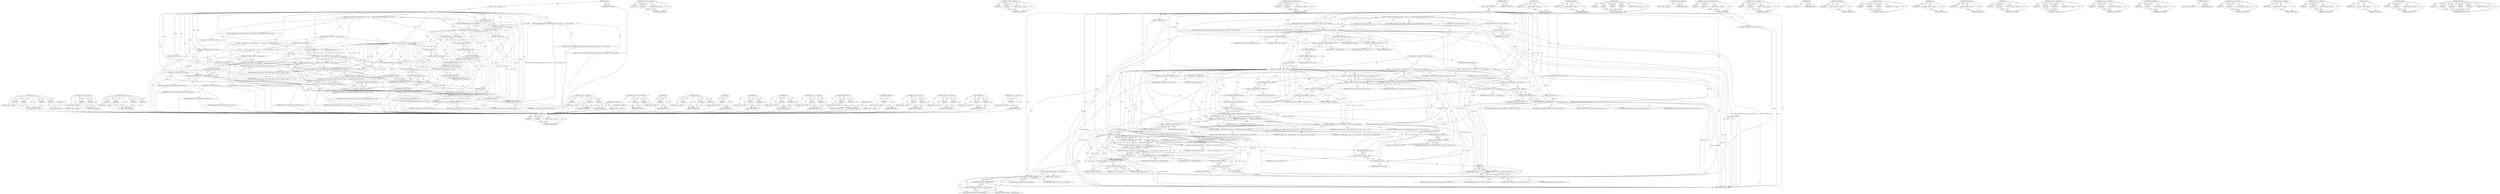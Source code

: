 digraph "RecordSet" {
vulnerable_206 [label=<(METHOD,Entry)>];
vulnerable_207 [label=<(PARAM,p1)>];
vulnerable_208 [label=<(PARAM,p2)>];
vulnerable_209 [label=<(PARAM,p3)>];
vulnerable_210 [label=<(PARAM,p4)>];
vulnerable_211 [label=<(BLOCK,&lt;empty&gt;,&lt;empty&gt;)>];
vulnerable_212 [label=<(METHOD_RETURN,ANY)>];
vulnerable_190 [label=<(METHOD,size)>];
vulnerable_191 [label=<(BLOCK,&lt;empty&gt;,&lt;empty&gt;)>];
vulnerable_192 [label=<(METHOD_RETURN,ANY)>];
vulnerable_138 [label=<(METHOD,&lt;operator&gt;.fieldAccess)>];
vulnerable_139 [label=<(PARAM,p1)>];
vulnerable_140 [label=<(PARAM,p2)>];
vulnerable_141 [label=<(BLOCK,&lt;empty&gt;,&lt;empty&gt;)>];
vulnerable_142 [label=<(METHOD_RETURN,ANY)>];
vulnerable_163 [label=<(METHOD,RecordSet)>];
vulnerable_164 [label=<(PARAM,p1)>];
vulnerable_165 [label=<(PARAM,p2)>];
vulnerable_166 [label=<(PARAM,p3)>];
vulnerable_167 [label=<(PARAM,p4)>];
vulnerable_168 [label=<(BLOCK,&lt;empty&gt;,&lt;empty&gt;)>];
vulnerable_169 [label=<(METHOD_RETURN,ANY)>];
vulnerable_6 [label=<(METHOD,&lt;global&gt;)<SUB>1</SUB>>];
vulnerable_7 [label=<(BLOCK,&lt;empty&gt;,&lt;empty&gt;)<SUB>1</SUB>>];
vulnerable_8 [label=<(METHOD,Set)<SUB>1</SUB>>];
vulnerable_9 [label=<(PARAM,const Key&amp; key)<SUB>1</SUB>>];
vulnerable_10 [label=<(PARAM,const Entry&amp; entry)<SUB>2</SUB>>];
vulnerable_11 [label="<(PARAM,base::TimeTicks now)<SUB>3</SUB>>"];
vulnerable_12 [label="<(PARAM,base::TimeDelta ttl)<SUB>4</SUB>>"];
vulnerable_13 [label=<(BLOCK,{
  TRACE_EVENT0(kNetTracingCategory, &quot;HostCach...,{
  TRACE_EVENT0(kNetTracingCategory, &quot;HostCach...)<SUB>4</SUB>>];
vulnerable_14 [label="<(TRACE_EVENT0,TRACE_EVENT0(kNetTracingCategory, &quot;HostCache::S...)<SUB>5</SUB>>"];
vulnerable_15 [label="<(IDENTIFIER,kNetTracingCategory,TRACE_EVENT0(kNetTracingCategory, &quot;HostCache::S...)<SUB>5</SUB>>"];
vulnerable_16 [label="<(LITERAL,&quot;HostCache::Set&quot;,TRACE_EVENT0(kNetTracingCategory, &quot;HostCache::S...)<SUB>5</SUB>>"];
vulnerable_17 [label="<(LOCAL,DCHECK_CALLED_ON_VALID_THREAD : DCHECK_CALLED_ON_VALID_THREAD)<SUB>6</SUB>>"];
vulnerable_18 [label=<(CONTROL_STRUCTURE,IF,if (caching_is_disabled()))<SUB>7</SUB>>];
vulnerable_19 [label=<(caching_is_disabled,caching_is_disabled())<SUB>7</SUB>>];
vulnerable_20 [label=<(BLOCK,&lt;empty&gt;,&lt;empty&gt;)<SUB>8</SUB>>];
vulnerable_21 [label=<(RETURN,return;,return;)<SUB>8</SUB>>];
vulnerable_22 [label="<(LOCAL,auto it: auto)<SUB>10</SUB>>"];
vulnerable_23 [label=<(&lt;operator&gt;.assignment,it = entries_.find(key))<SUB>10</SUB>>];
vulnerable_24 [label=<(IDENTIFIER,it,it = entries_.find(key))<SUB>10</SUB>>];
vulnerable_25 [label=<(find,entries_.find(key))<SUB>10</SUB>>];
vulnerable_26 [label=<(&lt;operator&gt;.fieldAccess,entries_.find)<SUB>10</SUB>>];
vulnerable_27 [label=<(IDENTIFIER,entries_,entries_.find(key))<SUB>10</SUB>>];
vulnerable_28 [label=<(FIELD_IDENTIFIER,find,find)<SUB>10</SUB>>];
vulnerable_29 [label=<(IDENTIFIER,key,entries_.find(key))<SUB>10</SUB>>];
vulnerable_30 [label=<(CONTROL_STRUCTURE,IF,if (it != entries_.end()))<SUB>11</SUB>>];
vulnerable_31 [label=<(&lt;operator&gt;.notEquals,it != entries_.end())<SUB>11</SUB>>];
vulnerable_32 [label=<(IDENTIFIER,it,it != entries_.end())<SUB>11</SUB>>];
vulnerable_33 [label=<(end,entries_.end())<SUB>11</SUB>>];
vulnerable_34 [label=<(&lt;operator&gt;.fieldAccess,entries_.end)<SUB>11</SUB>>];
vulnerable_35 [label=<(IDENTIFIER,entries_,entries_.end())<SUB>11</SUB>>];
vulnerable_36 [label=<(FIELD_IDENTIFIER,end,end)<SUB>11</SUB>>];
vulnerable_37 [label=<(BLOCK,{
     bool is_stale = it-&gt;second.IsStale(now, ...,{
     bool is_stale = it-&gt;second.IsStale(now, ...)<SUB>11</SUB>>];
vulnerable_38 [label="<(LOCAL,bool is_stale: bool)<SUB>12</SUB>>"];
vulnerable_39 [label=<(&lt;operator&gt;.assignment,is_stale = it-&gt;second.IsStale(now, network_chan...)<SUB>12</SUB>>];
vulnerable_40 [label=<(IDENTIFIER,is_stale,is_stale = it-&gt;second.IsStale(now, network_chan...)<SUB>12</SUB>>];
vulnerable_41 [label=<(IsStale,it-&gt;second.IsStale(now, network_changes_))<SUB>12</SUB>>];
vulnerable_42 [label=<(&lt;operator&gt;.fieldAccess,it-&gt;second.IsStale)<SUB>12</SUB>>];
vulnerable_43 [label=<(&lt;operator&gt;.indirectFieldAccess,it-&gt;second)<SUB>12</SUB>>];
vulnerable_44 [label=<(IDENTIFIER,it,it-&gt;second.IsStale(now, network_changes_))<SUB>12</SUB>>];
vulnerable_45 [label=<(FIELD_IDENTIFIER,second,second)<SUB>12</SUB>>];
vulnerable_46 [label=<(FIELD_IDENTIFIER,IsStale,IsStale)<SUB>12</SUB>>];
vulnerable_47 [label=<(IDENTIFIER,now,it-&gt;second.IsStale(now, network_changes_))<SUB>12</SUB>>];
vulnerable_48 [label=<(IDENTIFIER,network_changes_,it-&gt;second.IsStale(now, network_changes_))<SUB>12</SUB>>];
vulnerable_49 [label="<(RecordSet,RecordSet(is_stale ? SET_UPDATE_STALE : SET_UPD...)<SUB>13</SUB>>"];
vulnerable_50 [label="<(&lt;operator&gt;.conditional,is_stale ? SET_UPDATE_STALE : SET_UPDATE_VALID)<SUB>13</SUB>>"];
vulnerable_51 [label="<(IDENTIFIER,is_stale,is_stale ? SET_UPDATE_STALE : SET_UPDATE_VALID)<SUB>13</SUB>>"];
vulnerable_52 [label="<(IDENTIFIER,SET_UPDATE_STALE,is_stale ? SET_UPDATE_STALE : SET_UPDATE_VALID)<SUB>13</SUB>>"];
vulnerable_53 [label="<(IDENTIFIER,SET_UPDATE_VALID,is_stale ? SET_UPDATE_STALE : SET_UPDATE_VALID)<SUB>13</SUB>>"];
vulnerable_54 [label="<(IDENTIFIER,now,RecordSet(is_stale ? SET_UPDATE_STALE : SET_UPD...)<SUB>13</SUB>>"];
vulnerable_55 [label=<(&lt;operator&gt;.addressOf,&amp;it-&gt;second)<SUB>13</SUB>>];
vulnerable_56 [label=<(&lt;operator&gt;.indirectFieldAccess,it-&gt;second)<SUB>13</SUB>>];
vulnerable_57 [label="<(IDENTIFIER,it,RecordSet(is_stale ? SET_UPDATE_STALE : SET_UPD...)<SUB>13</SUB>>"];
vulnerable_58 [label=<(FIELD_IDENTIFIER,second,second)<SUB>13</SUB>>];
vulnerable_59 [label="<(IDENTIFIER,entry,RecordSet(is_stale ? SET_UPDATE_STALE : SET_UPD...)<SUB>14</SUB>>"];
vulnerable_60 [label=<(erase,entries_.erase(it))<SUB>15</SUB>>];
vulnerable_61 [label=<(&lt;operator&gt;.fieldAccess,entries_.erase)<SUB>15</SUB>>];
vulnerable_62 [label=<(IDENTIFIER,entries_,entries_.erase(it))<SUB>15</SUB>>];
vulnerable_63 [label=<(FIELD_IDENTIFIER,erase,erase)<SUB>15</SUB>>];
vulnerable_64 [label=<(IDENTIFIER,it,entries_.erase(it))<SUB>15</SUB>>];
vulnerable_65 [label=<(CONTROL_STRUCTURE,ELSE,else)<SUB>16</SUB>>];
vulnerable_66 [label=<(BLOCK,{
     if (size() == max_entries_)
       Evict...,{
     if (size() == max_entries_)
       Evict...)<SUB>16</SUB>>];
vulnerable_67 [label=<(CONTROL_STRUCTURE,IF,if (size() == max_entries_))<SUB>17</SUB>>];
vulnerable_68 [label=<(&lt;operator&gt;.equals,size() == max_entries_)<SUB>17</SUB>>];
vulnerable_69 [label=<(size,size())<SUB>17</SUB>>];
vulnerable_70 [label=<(IDENTIFIER,max_entries_,size() == max_entries_)<SUB>17</SUB>>];
vulnerable_71 [label=<(BLOCK,&lt;empty&gt;,&lt;empty&gt;)<SUB>18</SUB>>];
vulnerable_72 [label=<(EvictOneEntry,EvictOneEntry(now))<SUB>18</SUB>>];
vulnerable_73 [label=<(IDENTIFIER,now,EvictOneEntry(now))<SUB>18</SUB>>];
vulnerable_74 [label=<(RecordSet,RecordSet(SET_INSERT, now, nullptr, entry))<SUB>19</SUB>>];
vulnerable_75 [label=<(IDENTIFIER,SET_INSERT,RecordSet(SET_INSERT, now, nullptr, entry))<SUB>19</SUB>>];
vulnerable_76 [label=<(IDENTIFIER,now,RecordSet(SET_INSERT, now, nullptr, entry))<SUB>19</SUB>>];
vulnerable_77 [label=<(LITERAL,nullptr,RecordSet(SET_INSERT, now, nullptr, entry))<SUB>19</SUB>>];
vulnerable_78 [label=<(IDENTIFIER,entry,RecordSet(SET_INSERT, now, nullptr, entry))<SUB>19</SUB>>];
vulnerable_79 [label=<(AddEntry,AddEntry(Key(key), Entry(entry, now, ttl, netwo...)<SUB>22</SUB>>];
vulnerable_80 [label=<(Key,Key(key))<SUB>22</SUB>>];
vulnerable_81 [label=<(IDENTIFIER,key,Key(key))<SUB>22</SUB>>];
vulnerable_82 [label=<(Entry,Entry(entry, now, ttl, network_changes_))<SUB>22</SUB>>];
vulnerable_83 [label=<(IDENTIFIER,entry,Entry(entry, now, ttl, network_changes_))<SUB>22</SUB>>];
vulnerable_84 [label=<(IDENTIFIER,now,Entry(entry, now, ttl, network_changes_))<SUB>22</SUB>>];
vulnerable_85 [label=<(IDENTIFIER,ttl,Entry(entry, now, ttl, network_changes_))<SUB>22</SUB>>];
vulnerable_86 [label=<(IDENTIFIER,network_changes_,Entry(entry, now, ttl, network_changes_))<SUB>22</SUB>>];
vulnerable_87 [label=<(METHOD_RETURN,void)<SUB>1</SUB>>];
vulnerable_89 [label=<(METHOD_RETURN,ANY)<SUB>1</SUB>>];
vulnerable_170 [label=<(METHOD,&lt;operator&gt;.conditional)>];
vulnerable_171 [label=<(PARAM,p1)>];
vulnerable_172 [label=<(PARAM,p2)>];
vulnerable_173 [label=<(PARAM,p3)>];
vulnerable_174 [label=<(BLOCK,&lt;empty&gt;,&lt;empty&gt;)>];
vulnerable_175 [label=<(METHOD_RETURN,ANY)>];
vulnerable_125 [label=<(METHOD,caching_is_disabled)>];
vulnerable_126 [label=<(BLOCK,&lt;empty&gt;,&lt;empty&gt;)>];
vulnerable_127 [label=<(METHOD_RETURN,ANY)>];
vulnerable_158 [label=<(METHOD,&lt;operator&gt;.indirectFieldAccess)>];
vulnerable_159 [label=<(PARAM,p1)>];
vulnerable_160 [label=<(PARAM,p2)>];
vulnerable_161 [label=<(BLOCK,&lt;empty&gt;,&lt;empty&gt;)>];
vulnerable_162 [label=<(METHOD_RETURN,ANY)>];
vulnerable_202 [label=<(METHOD,Key)>];
vulnerable_203 [label=<(PARAM,p1)>];
vulnerable_204 [label=<(BLOCK,&lt;empty&gt;,&lt;empty&gt;)>];
vulnerable_205 [label=<(METHOD_RETURN,ANY)>];
vulnerable_152 [label=<(METHOD,IsStale)>];
vulnerable_153 [label=<(PARAM,p1)>];
vulnerable_154 [label=<(PARAM,p2)>];
vulnerable_155 [label=<(PARAM,p3)>];
vulnerable_156 [label=<(BLOCK,&lt;empty&gt;,&lt;empty&gt;)>];
vulnerable_157 [label=<(METHOD_RETURN,ANY)>];
vulnerable_148 [label=<(METHOD,end)>];
vulnerable_149 [label=<(PARAM,p1)>];
vulnerable_150 [label=<(BLOCK,&lt;empty&gt;,&lt;empty&gt;)>];
vulnerable_151 [label=<(METHOD_RETURN,ANY)>];
vulnerable_133 [label=<(METHOD,find)>];
vulnerable_134 [label=<(PARAM,p1)>];
vulnerable_135 [label=<(PARAM,p2)>];
vulnerable_136 [label=<(BLOCK,&lt;empty&gt;,&lt;empty&gt;)>];
vulnerable_137 [label=<(METHOD_RETURN,ANY)>];
vulnerable_180 [label=<(METHOD,erase)>];
vulnerable_181 [label=<(PARAM,p1)>];
vulnerable_182 [label=<(PARAM,p2)>];
vulnerable_183 [label=<(BLOCK,&lt;empty&gt;,&lt;empty&gt;)>];
vulnerable_184 [label=<(METHOD_RETURN,ANY)>];
vulnerable_128 [label=<(METHOD,&lt;operator&gt;.assignment)>];
vulnerable_129 [label=<(PARAM,p1)>];
vulnerable_130 [label=<(PARAM,p2)>];
vulnerable_131 [label=<(BLOCK,&lt;empty&gt;,&lt;empty&gt;)>];
vulnerable_132 [label=<(METHOD_RETURN,ANY)>];
vulnerable_120 [label=<(METHOD,TRACE_EVENT0)>];
vulnerable_121 [label=<(PARAM,p1)>];
vulnerable_122 [label=<(PARAM,p2)>];
vulnerable_123 [label=<(BLOCK,&lt;empty&gt;,&lt;empty&gt;)>];
vulnerable_124 [label=<(METHOD_RETURN,ANY)>];
vulnerable_114 [label=<(METHOD,&lt;global&gt;)<SUB>1</SUB>>];
vulnerable_115 [label=<(BLOCK,&lt;empty&gt;,&lt;empty&gt;)>];
vulnerable_116 [label=<(METHOD_RETURN,ANY)>];
vulnerable_193 [label=<(METHOD,EvictOneEntry)>];
vulnerable_194 [label=<(PARAM,p1)>];
vulnerable_195 [label=<(BLOCK,&lt;empty&gt;,&lt;empty&gt;)>];
vulnerable_196 [label=<(METHOD_RETURN,ANY)>];
vulnerable_185 [label=<(METHOD,&lt;operator&gt;.equals)>];
vulnerable_186 [label=<(PARAM,p1)>];
vulnerable_187 [label=<(PARAM,p2)>];
vulnerable_188 [label=<(BLOCK,&lt;empty&gt;,&lt;empty&gt;)>];
vulnerable_189 [label=<(METHOD_RETURN,ANY)>];
vulnerable_143 [label=<(METHOD,&lt;operator&gt;.notEquals)>];
vulnerable_144 [label=<(PARAM,p1)>];
vulnerable_145 [label=<(PARAM,p2)>];
vulnerable_146 [label=<(BLOCK,&lt;empty&gt;,&lt;empty&gt;)>];
vulnerable_147 [label=<(METHOD_RETURN,ANY)>];
vulnerable_197 [label=<(METHOD,AddEntry)>];
vulnerable_198 [label=<(PARAM,p1)>];
vulnerable_199 [label=<(PARAM,p2)>];
vulnerable_200 [label=<(BLOCK,&lt;empty&gt;,&lt;empty&gt;)>];
vulnerable_201 [label=<(METHOD_RETURN,ANY)>];
vulnerable_176 [label=<(METHOD,&lt;operator&gt;.addressOf)>];
vulnerable_177 [label=<(PARAM,p1)>];
vulnerable_178 [label=<(BLOCK,&lt;empty&gt;,&lt;empty&gt;)>];
vulnerable_179 [label=<(METHOD_RETURN,ANY)>];
fixed_267 [label=<(METHOD,erase)>];
fixed_268 [label=<(PARAM,p1)>];
fixed_269 [label=<(PARAM,p2)>];
fixed_270 [label=<(BLOCK,&lt;empty&gt;,&lt;empty&gt;)>];
fixed_271 [label=<(METHOD_RETURN,ANY)>];
fixed_248 [label=<(METHOD,&lt;operator&gt;.logicalAnd)>];
fixed_249 [label=<(PARAM,p1)>];
fixed_250 [label=<(PARAM,p2)>];
fixed_251 [label=<(BLOCK,&lt;empty&gt;,&lt;empty&gt;)>];
fixed_252 [label=<(METHOD_RETURN,ANY)>];
fixed_196 [label=<(METHOD,&lt;operator&gt;.fieldAccess)>];
fixed_197 [label=<(PARAM,p1)>];
fixed_198 [label=<(PARAM,p2)>];
fixed_199 [label=<(BLOCK,&lt;empty&gt;,&lt;empty&gt;)>];
fixed_200 [label=<(METHOD_RETURN,ANY)>];
fixed_221 [label=<(METHOD,FindAddressListDeltaType)>];
fixed_222 [label=<(PARAM,p1)>];
fixed_223 [label=<(PARAM,p2)>];
fixed_224 [label=<(BLOCK,&lt;empty&gt;,&lt;empty&gt;)>];
fixed_225 [label=<(METHOD_RETURN,ANY)>];
fixed_6 [label=<(METHOD,&lt;global&gt;)<SUB>1</SUB>>];
fixed_7 [label=<(BLOCK,&lt;empty&gt;,&lt;empty&gt;)<SUB>1</SUB>>];
fixed_8 [label=<(METHOD,Set)<SUB>1</SUB>>];
fixed_9 [label=<(PARAM,const Key&amp; key)<SUB>1</SUB>>];
fixed_10 [label=<(PARAM,const Entry&amp; entry)<SUB>2</SUB>>];
fixed_11 [label="<(PARAM,base::TimeTicks now)<SUB>3</SUB>>"];
fixed_12 [label="<(PARAM,base::TimeDelta ttl)<SUB>4</SUB>>"];
fixed_13 [label=<(BLOCK,{
  TRACE_EVENT0(kNetTracingCategory, &quot;HostCach...,{
  TRACE_EVENT0(kNetTracingCategory, &quot;HostCach...)<SUB>4</SUB>>];
fixed_14 [label="<(TRACE_EVENT0,TRACE_EVENT0(kNetTracingCategory, &quot;HostCache::S...)<SUB>5</SUB>>"];
fixed_15 [label="<(IDENTIFIER,kNetTracingCategory,TRACE_EVENT0(kNetTracingCategory, &quot;HostCache::S...)<SUB>5</SUB>>"];
fixed_16 [label="<(LITERAL,&quot;HostCache::Set&quot;,TRACE_EVENT0(kNetTracingCategory, &quot;HostCache::S...)<SUB>5</SUB>>"];
fixed_17 [label="<(LOCAL,DCHECK_CALLED_ON_VALID_THREAD : DCHECK_CALLED_ON_VALID_THREAD)<SUB>6</SUB>>"];
fixed_18 [label=<(CONTROL_STRUCTURE,IF,if (caching_is_disabled()))<SUB>7</SUB>>];
fixed_19 [label=<(caching_is_disabled,caching_is_disabled())<SUB>7</SUB>>];
fixed_20 [label=<(BLOCK,&lt;empty&gt;,&lt;empty&gt;)<SUB>8</SUB>>];
fixed_21 [label=<(RETURN,return;,return;)<SUB>8</SUB>>];
fixed_22 [label="<(LOCAL,bool result_changed: bool)<SUB>10</SUB>>"];
fixed_23 [label=<(&lt;operator&gt;.assignment,result_changed = false)<SUB>10</SUB>>];
fixed_24 [label=<(IDENTIFIER,result_changed,result_changed = false)<SUB>10</SUB>>];
fixed_25 [label=<(LITERAL,false,result_changed = false)<SUB>10</SUB>>];
fixed_26 [label="<(LOCAL,auto it: auto)<SUB>11</SUB>>"];
fixed_27 [label=<(&lt;operator&gt;.assignment,it = entries_.find(key))<SUB>11</SUB>>];
fixed_28 [label=<(IDENTIFIER,it,it = entries_.find(key))<SUB>11</SUB>>];
fixed_29 [label=<(find,entries_.find(key))<SUB>11</SUB>>];
fixed_30 [label=<(&lt;operator&gt;.fieldAccess,entries_.find)<SUB>11</SUB>>];
fixed_31 [label=<(IDENTIFIER,entries_,entries_.find(key))<SUB>11</SUB>>];
fixed_32 [label=<(FIELD_IDENTIFIER,find,find)<SUB>11</SUB>>];
fixed_33 [label=<(IDENTIFIER,key,entries_.find(key))<SUB>11</SUB>>];
fixed_34 [label=<(CONTROL_STRUCTURE,IF,if (it != entries_.end()))<SUB>12</SUB>>];
fixed_35 [label=<(&lt;operator&gt;.notEquals,it != entries_.end())<SUB>12</SUB>>];
fixed_36 [label=<(IDENTIFIER,it,it != entries_.end())<SUB>12</SUB>>];
fixed_37 [label=<(end,entries_.end())<SUB>12</SUB>>];
fixed_38 [label=<(&lt;operator&gt;.fieldAccess,entries_.end)<SUB>12</SUB>>];
fixed_39 [label=<(IDENTIFIER,entries_,entries_.end())<SUB>12</SUB>>];
fixed_40 [label=<(FIELD_IDENTIFIER,end,end)<SUB>12</SUB>>];
fixed_41 [label=<(BLOCK,{
     bool is_stale = it-&gt;second.IsStale(now, ...,{
     bool is_stale = it-&gt;second.IsStale(now, ...)<SUB>12</SUB>>];
fixed_42 [label="<(LOCAL,bool is_stale: bool)<SUB>13</SUB>>"];
fixed_43 [label=<(&lt;operator&gt;.assignment,is_stale = it-&gt;second.IsStale(now, network_chan...)<SUB>13</SUB>>];
fixed_44 [label=<(IDENTIFIER,is_stale,is_stale = it-&gt;second.IsStale(now, network_chan...)<SUB>13</SUB>>];
fixed_45 [label=<(IsStale,it-&gt;second.IsStale(now, network_changes_))<SUB>13</SUB>>];
fixed_46 [label=<(&lt;operator&gt;.fieldAccess,it-&gt;second.IsStale)<SUB>13</SUB>>];
fixed_47 [label=<(&lt;operator&gt;.indirectFieldAccess,it-&gt;second)<SUB>13</SUB>>];
fixed_48 [label=<(IDENTIFIER,it,it-&gt;second.IsStale(now, network_changes_))<SUB>13</SUB>>];
fixed_49 [label=<(FIELD_IDENTIFIER,second,second)<SUB>13</SUB>>];
fixed_50 [label=<(FIELD_IDENTIFIER,IsStale,IsStale)<SUB>13</SUB>>];
fixed_51 [label=<(IDENTIFIER,now,it-&gt;second.IsStale(now, network_changes_))<SUB>13</SUB>>];
fixed_52 [label=<(IDENTIFIER,network_changes_,it-&gt;second.IsStale(now, network_changes_))<SUB>13</SUB>>];
fixed_53 [label="<(LOCAL,AddressListDeltaType delta: AddressListDeltaType)<SUB>14</SUB>>"];
fixed_54 [label=<(&lt;operator&gt;.assignment,delta =
        FindAddressListDeltaType(it-&gt;se...)<SUB>14</SUB>>];
fixed_55 [label=<(IDENTIFIER,delta,delta =
        FindAddressListDeltaType(it-&gt;se...)<SUB>14</SUB>>];
fixed_56 [label=<(FindAddressListDeltaType,FindAddressListDeltaType(it-&gt;second.addresses()...)<SUB>15</SUB>>];
fixed_57 [label=<(addresses,it-&gt;second.addresses())<SUB>15</SUB>>];
fixed_58 [label=<(&lt;operator&gt;.fieldAccess,it-&gt;second.addresses)<SUB>15</SUB>>];
fixed_59 [label=<(&lt;operator&gt;.indirectFieldAccess,it-&gt;second)<SUB>15</SUB>>];
fixed_60 [label=<(IDENTIFIER,it,it-&gt;second.addresses())<SUB>15</SUB>>];
fixed_61 [label=<(FIELD_IDENTIFIER,second,second)<SUB>15</SUB>>];
fixed_62 [label=<(FIELD_IDENTIFIER,addresses,addresses)<SUB>15</SUB>>];
fixed_63 [label=<(addresses,entry.addresses())<SUB>15</SUB>>];
fixed_64 [label=<(&lt;operator&gt;.fieldAccess,entry.addresses)<SUB>15</SUB>>];
fixed_65 [label=<(IDENTIFIER,entry,entry.addresses())<SUB>15</SUB>>];
fixed_66 [label=<(FIELD_IDENTIFIER,addresses,addresses)<SUB>15</SUB>>];
fixed_67 [label="<(RecordSet,RecordSet(is_stale ? SET_UPDATE_STALE : SET_UPD...)<SUB>16</SUB>>"];
fixed_68 [label="<(&lt;operator&gt;.conditional,is_stale ? SET_UPDATE_STALE : SET_UPDATE_VALID)<SUB>16</SUB>>"];
fixed_69 [label="<(IDENTIFIER,is_stale,is_stale ? SET_UPDATE_STALE : SET_UPDATE_VALID)<SUB>16</SUB>>"];
fixed_70 [label="<(IDENTIFIER,SET_UPDATE_STALE,is_stale ? SET_UPDATE_STALE : SET_UPDATE_VALID)<SUB>16</SUB>>"];
fixed_71 [label="<(IDENTIFIER,SET_UPDATE_VALID,is_stale ? SET_UPDATE_STALE : SET_UPDATE_VALID)<SUB>16</SUB>>"];
fixed_72 [label="<(IDENTIFIER,now,RecordSet(is_stale ? SET_UPDATE_STALE : SET_UPD...)<SUB>16</SUB>>"];
fixed_73 [label=<(&lt;operator&gt;.addressOf,&amp;it-&gt;second)<SUB>16</SUB>>];
fixed_74 [label=<(&lt;operator&gt;.indirectFieldAccess,it-&gt;second)<SUB>16</SUB>>];
fixed_75 [label="<(IDENTIFIER,it,RecordSet(is_stale ? SET_UPDATE_STALE : SET_UPD...)<SUB>16</SUB>>"];
fixed_76 [label=<(FIELD_IDENTIFIER,second,second)<SUB>16</SUB>>];
fixed_77 [label="<(IDENTIFIER,entry,RecordSet(is_stale ? SET_UPDATE_STALE : SET_UPD...)<SUB>17</SUB>>"];
fixed_78 [label="<(IDENTIFIER,delta,RecordSet(is_stale ? SET_UPDATE_STALE : SET_UPD...)<SUB>17</SUB>>"];
fixed_79 [label=<(&lt;operator&gt;.assignment,result_changed =
        entry.error() == OK &amp;&amp;...)<SUB>18</SUB>>];
fixed_80 [label=<(IDENTIFIER,result_changed,result_changed =
        entry.error() == OK &amp;&amp;...)<SUB>18</SUB>>];
fixed_81 [label=<(&lt;operator&gt;.logicalAnd,entry.error() == OK &amp;&amp;
        (it-&gt;second.erro...)<SUB>19</SUB>>];
fixed_82 [label=<(&lt;operator&gt;.equals,entry.error() == OK)<SUB>19</SUB>>];
fixed_83 [label=<(error,entry.error())<SUB>19</SUB>>];
fixed_84 [label=<(&lt;operator&gt;.fieldAccess,entry.error)<SUB>19</SUB>>];
fixed_85 [label=<(IDENTIFIER,entry,entry.error())<SUB>19</SUB>>];
fixed_86 [label=<(FIELD_IDENTIFIER,error,error)<SUB>19</SUB>>];
fixed_87 [label=<(IDENTIFIER,OK,entry.error() == OK)<SUB>19</SUB>>];
fixed_88 [label=<(&lt;operator&gt;.logicalOr,it-&gt;second.error() != entry.error() || delta !=...)<SUB>20</SUB>>];
fixed_89 [label=<(&lt;operator&gt;.notEquals,it-&gt;second.error() != entry.error())<SUB>20</SUB>>];
fixed_90 [label=<(error,it-&gt;second.error())<SUB>20</SUB>>];
fixed_91 [label=<(&lt;operator&gt;.fieldAccess,it-&gt;second.error)<SUB>20</SUB>>];
fixed_92 [label=<(&lt;operator&gt;.indirectFieldAccess,it-&gt;second)<SUB>20</SUB>>];
fixed_93 [label=<(IDENTIFIER,it,it-&gt;second.error())<SUB>20</SUB>>];
fixed_94 [label=<(FIELD_IDENTIFIER,second,second)<SUB>20</SUB>>];
fixed_95 [label=<(FIELD_IDENTIFIER,error,error)<SUB>20</SUB>>];
fixed_96 [label=<(error,entry.error())<SUB>20</SUB>>];
fixed_97 [label=<(&lt;operator&gt;.fieldAccess,entry.error)<SUB>20</SUB>>];
fixed_98 [label=<(IDENTIFIER,entry,entry.error())<SUB>20</SUB>>];
fixed_99 [label=<(FIELD_IDENTIFIER,error,error)<SUB>20</SUB>>];
fixed_100 [label=<(&lt;operator&gt;.notEquals,delta != DELTA_IDENTICAL)<SUB>20</SUB>>];
fixed_101 [label=<(IDENTIFIER,delta,delta != DELTA_IDENTICAL)<SUB>20</SUB>>];
fixed_102 [label=<(IDENTIFIER,DELTA_IDENTICAL,delta != DELTA_IDENTICAL)<SUB>20</SUB>>];
fixed_103 [label=<(erase,entries_.erase(it))<SUB>21</SUB>>];
fixed_104 [label=<(&lt;operator&gt;.fieldAccess,entries_.erase)<SUB>21</SUB>>];
fixed_105 [label=<(IDENTIFIER,entries_,entries_.erase(it))<SUB>21</SUB>>];
fixed_106 [label=<(FIELD_IDENTIFIER,erase,erase)<SUB>21</SUB>>];
fixed_107 [label=<(IDENTIFIER,it,entries_.erase(it))<SUB>21</SUB>>];
fixed_108 [label=<(CONTROL_STRUCTURE,ELSE,else)<SUB>22</SUB>>];
fixed_109 [label=<(BLOCK,{
    result_changed = true;
     if (size() ==...,{
    result_changed = true;
     if (size() ==...)<SUB>22</SUB>>];
fixed_110 [label=<(&lt;operator&gt;.assignment,result_changed = true)<SUB>23</SUB>>];
fixed_111 [label=<(IDENTIFIER,result_changed,result_changed = true)<SUB>23</SUB>>];
fixed_112 [label=<(LITERAL,true,result_changed = true)<SUB>23</SUB>>];
fixed_113 [label=<(CONTROL_STRUCTURE,IF,if (size() == max_entries_))<SUB>24</SUB>>];
fixed_114 [label=<(&lt;operator&gt;.equals,size() == max_entries_)<SUB>24</SUB>>];
fixed_115 [label=<(size,size())<SUB>24</SUB>>];
fixed_116 [label=<(IDENTIFIER,max_entries_,size() == max_entries_)<SUB>24</SUB>>];
fixed_117 [label=<(BLOCK,&lt;empty&gt;,&lt;empty&gt;)<SUB>25</SUB>>];
fixed_118 [label=<(EvictOneEntry,EvictOneEntry(now))<SUB>25</SUB>>];
fixed_119 [label=<(IDENTIFIER,now,EvictOneEntry(now))<SUB>25</SUB>>];
fixed_120 [label=<(RecordSet,RecordSet(SET_INSERT, now, nullptr, entry, DELT...)<SUB>26</SUB>>];
fixed_121 [label=<(IDENTIFIER,SET_INSERT,RecordSet(SET_INSERT, now, nullptr, entry, DELT...)<SUB>26</SUB>>];
fixed_122 [label=<(IDENTIFIER,now,RecordSet(SET_INSERT, now, nullptr, entry, DELT...)<SUB>26</SUB>>];
fixed_123 [label=<(LITERAL,nullptr,RecordSet(SET_INSERT, now, nullptr, entry, DELT...)<SUB>26</SUB>>];
fixed_124 [label=<(IDENTIFIER,entry,RecordSet(SET_INSERT, now, nullptr, entry, DELT...)<SUB>26</SUB>>];
fixed_125 [label=<(IDENTIFIER,DELTA_DISJOINT,RecordSet(SET_INSERT, now, nullptr, entry, DELT...)<SUB>26</SUB>>];
fixed_126 [label=<(AddEntry,AddEntry(Key(key), Entry(entry, now, ttl, netwo...)<SUB>29</SUB>>];
fixed_127 [label=<(Key,Key(key))<SUB>29</SUB>>];
fixed_128 [label=<(IDENTIFIER,key,Key(key))<SUB>29</SUB>>];
fixed_129 [label=<(Entry,Entry(entry, now, ttl, network_changes_))<SUB>29</SUB>>];
fixed_130 [label=<(IDENTIFIER,entry,Entry(entry, now, ttl, network_changes_))<SUB>29</SUB>>];
fixed_131 [label=<(IDENTIFIER,now,Entry(entry, now, ttl, network_changes_))<SUB>29</SUB>>];
fixed_132 [label=<(IDENTIFIER,ttl,Entry(entry, now, ttl, network_changes_))<SUB>29</SUB>>];
fixed_133 [label=<(IDENTIFIER,network_changes_,Entry(entry, now, ttl, network_changes_))<SUB>29</SUB>>];
fixed_134 [label=<(CONTROL_STRUCTURE,IF,if (delegate_ &amp;&amp; result_changed))<SUB>31</SUB>>];
fixed_135 [label=<(&lt;operator&gt;.logicalAnd,delegate_ &amp;&amp; result_changed)<SUB>31</SUB>>];
fixed_136 [label=<(IDENTIFIER,delegate_,delegate_ &amp;&amp; result_changed)<SUB>31</SUB>>];
fixed_137 [label=<(IDENTIFIER,result_changed,delegate_ &amp;&amp; result_changed)<SUB>31</SUB>>];
fixed_138 [label=<(BLOCK,&lt;empty&gt;,&lt;empty&gt;)<SUB>32</SUB>>];
fixed_139 [label=<(ScheduleWrite,delegate_-&gt;ScheduleWrite())<SUB>32</SUB>>];
fixed_140 [label=<(&lt;operator&gt;.indirectFieldAccess,delegate_-&gt;ScheduleWrite)<SUB>32</SUB>>];
fixed_141 [label=<(IDENTIFIER,delegate_,delegate_-&gt;ScheduleWrite())<SUB>32</SUB>>];
fixed_142 [label=<(FIELD_IDENTIFIER,ScheduleWrite,ScheduleWrite)<SUB>32</SUB>>];
fixed_143 [label=<(METHOD_RETURN,void)<SUB>1</SUB>>];
fixed_145 [label=<(METHOD_RETURN,ANY)<SUB>1</SUB>>];
fixed_284 [label=<(METHOD,Key)>];
fixed_285 [label=<(PARAM,p1)>];
fixed_286 [label=<(BLOCK,&lt;empty&gt;,&lt;empty&gt;)>];
fixed_287 [label=<(METHOD_RETURN,ANY)>];
fixed_226 [label=<(METHOD,addresses)>];
fixed_227 [label=<(PARAM,p1)>];
fixed_228 [label=<(BLOCK,&lt;empty&gt;,&lt;empty&gt;)>];
fixed_229 [label=<(METHOD_RETURN,ANY)>];
fixed_288 [label=<(METHOD,Entry)>];
fixed_289 [label=<(PARAM,p1)>];
fixed_290 [label=<(PARAM,p2)>];
fixed_291 [label=<(PARAM,p3)>];
fixed_292 [label=<(PARAM,p4)>];
fixed_293 [label=<(BLOCK,&lt;empty&gt;,&lt;empty&gt;)>];
fixed_294 [label=<(METHOD_RETURN,ANY)>];
fixed_183 [label=<(METHOD,caching_is_disabled)>];
fixed_184 [label=<(BLOCK,&lt;empty&gt;,&lt;empty&gt;)>];
fixed_185 [label=<(METHOD_RETURN,ANY)>];
fixed_216 [label=<(METHOD,&lt;operator&gt;.indirectFieldAccess)>];
fixed_217 [label=<(PARAM,p1)>];
fixed_218 [label=<(PARAM,p2)>];
fixed_219 [label=<(BLOCK,&lt;empty&gt;,&lt;empty&gt;)>];
fixed_220 [label=<(METHOD_RETURN,ANY)>];
fixed_262 [label=<(METHOD,&lt;operator&gt;.logicalOr)>];
fixed_263 [label=<(PARAM,p1)>];
fixed_264 [label=<(PARAM,p2)>];
fixed_265 [label=<(BLOCK,&lt;empty&gt;,&lt;empty&gt;)>];
fixed_266 [label=<(METHOD_RETURN,ANY)>];
fixed_272 [label=<(METHOD,size)>];
fixed_273 [label=<(BLOCK,&lt;empty&gt;,&lt;empty&gt;)>];
fixed_274 [label=<(METHOD_RETURN,ANY)>];
fixed_295 [label=<(METHOD,ScheduleWrite)>];
fixed_296 [label=<(PARAM,p1)>];
fixed_297 [label=<(BLOCK,&lt;empty&gt;,&lt;empty&gt;)>];
fixed_298 [label=<(METHOD_RETURN,ANY)>];
fixed_210 [label=<(METHOD,IsStale)>];
fixed_211 [label=<(PARAM,p1)>];
fixed_212 [label=<(PARAM,p2)>];
fixed_213 [label=<(PARAM,p3)>];
fixed_214 [label=<(BLOCK,&lt;empty&gt;,&lt;empty&gt;)>];
fixed_215 [label=<(METHOD_RETURN,ANY)>];
fixed_206 [label=<(METHOD,end)>];
fixed_207 [label=<(PARAM,p1)>];
fixed_208 [label=<(BLOCK,&lt;empty&gt;,&lt;empty&gt;)>];
fixed_209 [label=<(METHOD_RETURN,ANY)>];
fixed_275 [label=<(METHOD,EvictOneEntry)>];
fixed_276 [label=<(PARAM,p1)>];
fixed_277 [label=<(BLOCK,&lt;empty&gt;,&lt;empty&gt;)>];
fixed_278 [label=<(METHOD_RETURN,ANY)>];
fixed_191 [label=<(METHOD,find)>];
fixed_192 [label=<(PARAM,p1)>];
fixed_193 [label=<(PARAM,p2)>];
fixed_194 [label=<(BLOCK,&lt;empty&gt;,&lt;empty&gt;)>];
fixed_195 [label=<(METHOD_RETURN,ANY)>];
fixed_238 [label=<(METHOD,&lt;operator&gt;.conditional)>];
fixed_239 [label=<(PARAM,p1)>];
fixed_240 [label=<(PARAM,p2)>];
fixed_241 [label=<(PARAM,p3)>];
fixed_242 [label=<(BLOCK,&lt;empty&gt;,&lt;empty&gt;)>];
fixed_243 [label=<(METHOD_RETURN,ANY)>];
fixed_186 [label=<(METHOD,&lt;operator&gt;.assignment)>];
fixed_187 [label=<(PARAM,p1)>];
fixed_188 [label=<(PARAM,p2)>];
fixed_189 [label=<(BLOCK,&lt;empty&gt;,&lt;empty&gt;)>];
fixed_190 [label=<(METHOD_RETURN,ANY)>];
fixed_178 [label=<(METHOD,TRACE_EVENT0)>];
fixed_179 [label=<(PARAM,p1)>];
fixed_180 [label=<(PARAM,p2)>];
fixed_181 [label=<(BLOCK,&lt;empty&gt;,&lt;empty&gt;)>];
fixed_182 [label=<(METHOD_RETURN,ANY)>];
fixed_172 [label=<(METHOD,&lt;global&gt;)<SUB>1</SUB>>];
fixed_173 [label=<(BLOCK,&lt;empty&gt;,&lt;empty&gt;)>];
fixed_174 [label=<(METHOD_RETURN,ANY)>];
fixed_253 [label=<(METHOD,&lt;operator&gt;.equals)>];
fixed_254 [label=<(PARAM,p1)>];
fixed_255 [label=<(PARAM,p2)>];
fixed_256 [label=<(BLOCK,&lt;empty&gt;,&lt;empty&gt;)>];
fixed_257 [label=<(METHOD_RETURN,ANY)>];
fixed_244 [label=<(METHOD,&lt;operator&gt;.addressOf)>];
fixed_245 [label=<(PARAM,p1)>];
fixed_246 [label=<(BLOCK,&lt;empty&gt;,&lt;empty&gt;)>];
fixed_247 [label=<(METHOD_RETURN,ANY)>];
fixed_201 [label=<(METHOD,&lt;operator&gt;.notEquals)>];
fixed_202 [label=<(PARAM,p1)>];
fixed_203 [label=<(PARAM,p2)>];
fixed_204 [label=<(BLOCK,&lt;empty&gt;,&lt;empty&gt;)>];
fixed_205 [label=<(METHOD_RETURN,ANY)>];
fixed_258 [label=<(METHOD,error)>];
fixed_259 [label=<(PARAM,p1)>];
fixed_260 [label=<(BLOCK,&lt;empty&gt;,&lt;empty&gt;)>];
fixed_261 [label=<(METHOD_RETURN,ANY)>];
fixed_279 [label=<(METHOD,AddEntry)>];
fixed_280 [label=<(PARAM,p1)>];
fixed_281 [label=<(PARAM,p2)>];
fixed_282 [label=<(BLOCK,&lt;empty&gt;,&lt;empty&gt;)>];
fixed_283 [label=<(METHOD_RETURN,ANY)>];
fixed_230 [label=<(METHOD,RecordSet)>];
fixed_231 [label=<(PARAM,p1)>];
fixed_232 [label=<(PARAM,p2)>];
fixed_233 [label=<(PARAM,p3)>];
fixed_234 [label=<(PARAM,p4)>];
fixed_235 [label=<(PARAM,p5)>];
fixed_236 [label=<(BLOCK,&lt;empty&gt;,&lt;empty&gt;)>];
fixed_237 [label=<(METHOD_RETURN,ANY)>];
vulnerable_206 -> vulnerable_207  [key=0, label="AST: "];
vulnerable_206 -> vulnerable_207  [key=1, label="DDG: "];
vulnerable_206 -> vulnerable_211  [key=0, label="AST: "];
vulnerable_206 -> vulnerable_208  [key=0, label="AST: "];
vulnerable_206 -> vulnerable_208  [key=1, label="DDG: "];
vulnerable_206 -> vulnerable_212  [key=0, label="AST: "];
vulnerable_206 -> vulnerable_212  [key=1, label="CFG: "];
vulnerable_206 -> vulnerable_209  [key=0, label="AST: "];
vulnerable_206 -> vulnerable_209  [key=1, label="DDG: "];
vulnerable_206 -> vulnerable_210  [key=0, label="AST: "];
vulnerable_206 -> vulnerable_210  [key=1, label="DDG: "];
vulnerable_207 -> vulnerable_212  [key=0, label="DDG: p1"];
vulnerable_208 -> vulnerable_212  [key=0, label="DDG: p2"];
vulnerable_209 -> vulnerable_212  [key=0, label="DDG: p3"];
vulnerable_210 -> vulnerable_212  [key=0, label="DDG: p4"];
vulnerable_211 -> fixed_267  [key=0];
vulnerable_212 -> fixed_267  [key=0];
vulnerable_190 -> vulnerable_191  [key=0, label="AST: "];
vulnerable_190 -> vulnerable_192  [key=0, label="AST: "];
vulnerable_190 -> vulnerable_192  [key=1, label="CFG: "];
vulnerable_191 -> fixed_267  [key=0];
vulnerable_192 -> fixed_267  [key=0];
vulnerable_138 -> vulnerable_139  [key=0, label="AST: "];
vulnerable_138 -> vulnerable_139  [key=1, label="DDG: "];
vulnerable_138 -> vulnerable_141  [key=0, label="AST: "];
vulnerable_138 -> vulnerable_140  [key=0, label="AST: "];
vulnerable_138 -> vulnerable_140  [key=1, label="DDG: "];
vulnerable_138 -> vulnerable_142  [key=0, label="AST: "];
vulnerable_138 -> vulnerable_142  [key=1, label="CFG: "];
vulnerable_139 -> vulnerable_142  [key=0, label="DDG: p1"];
vulnerable_140 -> vulnerable_142  [key=0, label="DDG: p2"];
vulnerable_141 -> fixed_267  [key=0];
vulnerable_142 -> fixed_267  [key=0];
vulnerable_163 -> vulnerable_164  [key=0, label="AST: "];
vulnerable_163 -> vulnerable_164  [key=1, label="DDG: "];
vulnerable_163 -> vulnerable_168  [key=0, label="AST: "];
vulnerable_163 -> vulnerable_165  [key=0, label="AST: "];
vulnerable_163 -> vulnerable_165  [key=1, label="DDG: "];
vulnerable_163 -> vulnerable_169  [key=0, label="AST: "];
vulnerable_163 -> vulnerable_169  [key=1, label="CFG: "];
vulnerable_163 -> vulnerable_166  [key=0, label="AST: "];
vulnerable_163 -> vulnerable_166  [key=1, label="DDG: "];
vulnerable_163 -> vulnerable_167  [key=0, label="AST: "];
vulnerable_163 -> vulnerable_167  [key=1, label="DDG: "];
vulnerable_164 -> vulnerable_169  [key=0, label="DDG: p1"];
vulnerable_165 -> vulnerable_169  [key=0, label="DDG: p2"];
vulnerable_166 -> vulnerable_169  [key=0, label="DDG: p3"];
vulnerable_167 -> vulnerable_169  [key=0, label="DDG: p4"];
vulnerable_168 -> fixed_267  [key=0];
vulnerable_169 -> fixed_267  [key=0];
vulnerable_6 -> vulnerable_7  [key=0, label="AST: "];
vulnerable_6 -> vulnerable_89  [key=0, label="AST: "];
vulnerable_6 -> vulnerable_89  [key=1, label="CFG: "];
vulnerable_7 -> vulnerable_8  [key=0, label="AST: "];
vulnerable_8 -> vulnerable_9  [key=0, label="AST: "];
vulnerable_8 -> vulnerable_9  [key=1, label="DDG: "];
vulnerable_8 -> vulnerable_10  [key=0, label="AST: "];
vulnerable_8 -> vulnerable_10  [key=1, label="DDG: "];
vulnerable_8 -> vulnerable_11  [key=0, label="AST: "];
vulnerable_8 -> vulnerable_11  [key=1, label="DDG: "];
vulnerable_8 -> vulnerable_12  [key=0, label="AST: "];
vulnerable_8 -> vulnerable_12  [key=1, label="DDG: "];
vulnerable_8 -> vulnerable_13  [key=0, label="AST: "];
vulnerable_8 -> vulnerable_87  [key=0, label="AST: "];
vulnerable_8 -> vulnerable_14  [key=0, label="CFG: "];
vulnerable_8 -> vulnerable_14  [key=1, label="DDG: "];
vulnerable_8 -> vulnerable_19  [key=0, label="DDG: "];
vulnerable_8 -> vulnerable_21  [key=0, label="DDG: "];
vulnerable_8 -> vulnerable_25  [key=0, label="DDG: "];
vulnerable_8 -> vulnerable_31  [key=0, label="DDG: "];
vulnerable_8 -> vulnerable_80  [key=0, label="DDG: "];
vulnerable_8 -> vulnerable_82  [key=0, label="DDG: "];
vulnerable_8 -> vulnerable_49  [key=0, label="DDG: "];
vulnerable_8 -> vulnerable_60  [key=0, label="DDG: "];
vulnerable_8 -> vulnerable_41  [key=0, label="DDG: "];
vulnerable_8 -> vulnerable_50  [key=0, label="DDG: "];
vulnerable_8 -> vulnerable_74  [key=0, label="DDG: "];
vulnerable_8 -> vulnerable_68  [key=0, label="DDG: "];
vulnerable_8 -> vulnerable_72  [key=0, label="DDG: "];
vulnerable_9 -> vulnerable_87  [key=0, label="DDG: key"];
vulnerable_9 -> vulnerable_25  [key=0, label="DDG: key"];
vulnerable_10 -> vulnerable_87  [key=0, label="DDG: entry"];
vulnerable_10 -> vulnerable_49  [key=0, label="DDG: entry"];
vulnerable_10 -> vulnerable_74  [key=0, label="DDG: entry"];
vulnerable_11 -> vulnerable_87  [key=0, label="DDG: now"];
vulnerable_11 -> vulnerable_41  [key=0, label="DDG: now"];
vulnerable_11 -> vulnerable_74  [key=0, label="DDG: now"];
vulnerable_11 -> vulnerable_72  [key=0, label="DDG: now"];
vulnerable_12 -> vulnerable_87  [key=0, label="DDG: ttl"];
vulnerable_12 -> vulnerable_82  [key=0, label="DDG: ttl"];
vulnerable_13 -> vulnerable_14  [key=0, label="AST: "];
vulnerable_13 -> vulnerable_17  [key=0, label="AST: "];
vulnerable_13 -> vulnerable_18  [key=0, label="AST: "];
vulnerable_13 -> vulnerable_22  [key=0, label="AST: "];
vulnerable_13 -> vulnerable_23  [key=0, label="AST: "];
vulnerable_13 -> vulnerable_30  [key=0, label="AST: "];
vulnerable_13 -> vulnerable_79  [key=0, label="AST: "];
vulnerable_14 -> vulnerable_15  [key=0, label="AST: "];
vulnerable_14 -> vulnerable_16  [key=0, label="AST: "];
vulnerable_14 -> vulnerable_19  [key=0, label="CFG: "];
vulnerable_14 -> vulnerable_87  [key=0, label="DDG: TRACE_EVENT0(kNetTracingCategory, &quot;HostCache::Set&quot;)"];
vulnerable_14 -> vulnerable_87  [key=1, label="DDG: kNetTracingCategory"];
vulnerable_15 -> fixed_267  [key=0];
vulnerable_16 -> fixed_267  [key=0];
vulnerable_17 -> fixed_267  [key=0];
vulnerable_18 -> vulnerable_19  [key=0, label="AST: "];
vulnerable_18 -> vulnerable_20  [key=0, label="AST: "];
vulnerable_19 -> vulnerable_21  [key=0, label="CFG: "];
vulnerable_19 -> vulnerable_21  [key=1, label="CDG: "];
vulnerable_19 -> vulnerable_28  [key=0, label="CFG: "];
vulnerable_19 -> vulnerable_28  [key=1, label="CDG: "];
vulnerable_19 -> vulnerable_87  [key=0, label="DDG: caching_is_disabled()"];
vulnerable_19 -> vulnerable_34  [key=0, label="CDG: "];
vulnerable_19 -> vulnerable_26  [key=0, label="CDG: "];
vulnerable_19 -> vulnerable_25  [key=0, label="CDG: "];
vulnerable_19 -> vulnerable_82  [key=0, label="CDG: "];
vulnerable_19 -> vulnerable_79  [key=0, label="CDG: "];
vulnerable_19 -> vulnerable_80  [key=0, label="CDG: "];
vulnerable_19 -> vulnerable_33  [key=0, label="CDG: "];
vulnerable_19 -> vulnerable_23  [key=0, label="CDG: "];
vulnerable_19 -> vulnerable_36  [key=0, label="CDG: "];
vulnerable_19 -> vulnerable_31  [key=0, label="CDG: "];
vulnerable_20 -> vulnerable_21  [key=0, label="AST: "];
vulnerable_21 -> vulnerable_87  [key=0, label="CFG: "];
vulnerable_21 -> vulnerable_87  [key=1, label="DDG: &lt;RET&gt;"];
vulnerable_22 -> fixed_267  [key=0];
vulnerable_23 -> vulnerable_24  [key=0, label="AST: "];
vulnerable_23 -> vulnerable_25  [key=0, label="AST: "];
vulnerable_23 -> vulnerable_36  [key=0, label="CFG: "];
vulnerable_23 -> vulnerable_31  [key=0, label="DDG: it"];
vulnerable_24 -> fixed_267  [key=0];
vulnerable_25 -> vulnerable_26  [key=0, label="AST: "];
vulnerable_25 -> vulnerable_29  [key=0, label="AST: "];
vulnerable_25 -> vulnerable_23  [key=0, label="CFG: "];
vulnerable_25 -> vulnerable_23  [key=1, label="DDG: entries_.find"];
vulnerable_25 -> vulnerable_23  [key=2, label="DDG: key"];
vulnerable_25 -> vulnerable_80  [key=0, label="DDG: key"];
vulnerable_26 -> vulnerable_27  [key=0, label="AST: "];
vulnerable_26 -> vulnerable_28  [key=0, label="AST: "];
vulnerable_26 -> vulnerable_25  [key=0, label="CFG: "];
vulnerable_27 -> fixed_267  [key=0];
vulnerable_28 -> vulnerable_26  [key=0, label="CFG: "];
vulnerable_29 -> fixed_267  [key=0];
vulnerable_30 -> vulnerable_31  [key=0, label="AST: "];
vulnerable_30 -> vulnerable_37  [key=0, label="AST: "];
vulnerable_30 -> vulnerable_65  [key=0, label="AST: "];
vulnerable_31 -> vulnerable_32  [key=0, label="AST: "];
vulnerable_31 -> vulnerable_33  [key=0, label="AST: "];
vulnerable_31 -> vulnerable_69  [key=0, label="CFG: "];
vulnerable_31 -> vulnerable_69  [key=1, label="CDG: "];
vulnerable_31 -> vulnerable_45  [key=0, label="CFG: "];
vulnerable_31 -> vulnerable_45  [key=1, label="CDG: "];
vulnerable_31 -> vulnerable_49  [key=0, label="DDG: it"];
vulnerable_31 -> vulnerable_49  [key=1, label="CDG: "];
vulnerable_31 -> vulnerable_60  [key=0, label="DDG: it"];
vulnerable_31 -> vulnerable_60  [key=1, label="CDG: "];
vulnerable_31 -> vulnerable_68  [key=0, label="CDG: "];
vulnerable_31 -> vulnerable_42  [key=0, label="CDG: "];
vulnerable_31 -> vulnerable_46  [key=0, label="CDG: "];
vulnerable_31 -> vulnerable_56  [key=0, label="CDG: "];
vulnerable_31 -> vulnerable_74  [key=0, label="CDG: "];
vulnerable_31 -> vulnerable_50  [key=0, label="CDG: "];
vulnerable_31 -> vulnerable_43  [key=0, label="CDG: "];
vulnerable_31 -> vulnerable_58  [key=0, label="CDG: "];
vulnerable_31 -> vulnerable_61  [key=0, label="CDG: "];
vulnerable_31 -> vulnerable_41  [key=0, label="CDG: "];
vulnerable_31 -> vulnerable_63  [key=0, label="CDG: "];
vulnerable_31 -> vulnerable_55  [key=0, label="CDG: "];
vulnerable_31 -> vulnerable_39  [key=0, label="CDG: "];
vulnerable_32 -> fixed_267  [key=0];
vulnerable_33 -> vulnerable_34  [key=0, label="AST: "];
vulnerable_33 -> vulnerable_31  [key=0, label="CFG: "];
vulnerable_33 -> vulnerable_31  [key=1, label="DDG: entries_.end"];
vulnerable_34 -> vulnerable_35  [key=0, label="AST: "];
vulnerable_34 -> vulnerable_36  [key=0, label="AST: "];
vulnerable_34 -> vulnerable_33  [key=0, label="CFG: "];
vulnerable_35 -> fixed_267  [key=0];
vulnerable_36 -> vulnerable_34  [key=0, label="CFG: "];
vulnerable_37 -> vulnerable_38  [key=0, label="AST: "];
vulnerable_37 -> vulnerable_39  [key=0, label="AST: "];
vulnerable_37 -> vulnerable_49  [key=0, label="AST: "];
vulnerable_37 -> vulnerable_60  [key=0, label="AST: "];
vulnerable_38 -> fixed_267  [key=0];
vulnerable_39 -> vulnerable_40  [key=0, label="AST: "];
vulnerable_39 -> vulnerable_41  [key=0, label="AST: "];
vulnerable_39 -> vulnerable_50  [key=0, label="CFG: "];
vulnerable_40 -> fixed_267  [key=0];
vulnerable_41 -> vulnerable_42  [key=0, label="AST: "];
vulnerable_41 -> vulnerable_47  [key=0, label="AST: "];
vulnerable_41 -> vulnerable_48  [key=0, label="AST: "];
vulnerable_41 -> vulnerable_39  [key=0, label="CFG: "];
vulnerable_41 -> vulnerable_39  [key=1, label="DDG: it-&gt;second.IsStale"];
vulnerable_41 -> vulnerable_39  [key=2, label="DDG: now"];
vulnerable_41 -> vulnerable_39  [key=3, label="DDG: network_changes_"];
vulnerable_41 -> vulnerable_82  [key=0, label="DDG: network_changes_"];
vulnerable_41 -> vulnerable_49  [key=0, label="DDG: now"];
vulnerable_41 -> vulnerable_49  [key=1, label="DDG: it-&gt;second.IsStale"];
vulnerable_41 -> vulnerable_60  [key=0, label="DDG: it-&gt;second.IsStale"];
vulnerable_42 -> vulnerable_43  [key=0, label="AST: "];
vulnerable_42 -> vulnerable_46  [key=0, label="AST: "];
vulnerable_42 -> vulnerable_41  [key=0, label="CFG: "];
vulnerable_43 -> vulnerable_44  [key=0, label="AST: "];
vulnerable_43 -> vulnerable_45  [key=0, label="AST: "];
vulnerable_43 -> vulnerable_46  [key=0, label="CFG: "];
vulnerable_44 -> fixed_267  [key=0];
vulnerable_45 -> vulnerable_43  [key=0, label="CFG: "];
vulnerable_46 -> vulnerable_42  [key=0, label="CFG: "];
vulnerable_47 -> fixed_267  [key=0];
vulnerable_48 -> fixed_267  [key=0];
vulnerable_49 -> vulnerable_50  [key=0, label="AST: "];
vulnerable_49 -> vulnerable_54  [key=0, label="AST: "];
vulnerable_49 -> vulnerable_55  [key=0, label="AST: "];
vulnerable_49 -> vulnerable_59  [key=0, label="AST: "];
vulnerable_49 -> vulnerable_63  [key=0, label="CFG: "];
vulnerable_49 -> vulnerable_82  [key=0, label="DDG: entry"];
vulnerable_49 -> vulnerable_82  [key=1, label="DDG: now"];
vulnerable_50 -> vulnerable_51  [key=0, label="AST: "];
vulnerable_50 -> vulnerable_52  [key=0, label="AST: "];
vulnerable_50 -> vulnerable_53  [key=0, label="AST: "];
vulnerable_50 -> vulnerable_58  [key=0, label="CFG: "];
vulnerable_50 -> vulnerable_87  [key=0, label="DDG: SET_UPDATE_VALID"];
vulnerable_51 -> fixed_267  [key=0];
vulnerable_52 -> fixed_267  [key=0];
vulnerable_53 -> fixed_267  [key=0];
vulnerable_54 -> fixed_267  [key=0];
vulnerable_55 -> vulnerable_56  [key=0, label="AST: "];
vulnerable_55 -> vulnerable_49  [key=0, label="CFG: "];
vulnerable_56 -> vulnerable_57  [key=0, label="AST: "];
vulnerable_56 -> vulnerable_58  [key=0, label="AST: "];
vulnerable_56 -> vulnerable_55  [key=0, label="CFG: "];
vulnerable_57 -> fixed_267  [key=0];
vulnerable_58 -> vulnerable_56  [key=0, label="CFG: "];
vulnerable_59 -> fixed_267  [key=0];
vulnerable_60 -> vulnerable_61  [key=0, label="AST: "];
vulnerable_60 -> vulnerable_64  [key=0, label="AST: "];
vulnerable_60 -> vulnerable_80  [key=0, label="CFG: "];
vulnerable_61 -> vulnerable_62  [key=0, label="AST: "];
vulnerable_61 -> vulnerable_63  [key=0, label="AST: "];
vulnerable_61 -> vulnerable_60  [key=0, label="CFG: "];
vulnerable_62 -> fixed_267  [key=0];
vulnerable_63 -> vulnerable_61  [key=0, label="CFG: "];
vulnerable_64 -> fixed_267  [key=0];
vulnerable_65 -> vulnerable_66  [key=0, label="AST: "];
vulnerable_66 -> vulnerable_67  [key=0, label="AST: "];
vulnerable_66 -> vulnerable_74  [key=0, label="AST: "];
vulnerable_67 -> vulnerable_68  [key=0, label="AST: "];
vulnerable_67 -> vulnerable_71  [key=0, label="AST: "];
vulnerable_68 -> vulnerable_69  [key=0, label="AST: "];
vulnerable_68 -> vulnerable_70  [key=0, label="AST: "];
vulnerable_68 -> vulnerable_72  [key=0, label="CFG: "];
vulnerable_68 -> vulnerable_72  [key=1, label="CDG: "];
vulnerable_68 -> vulnerable_74  [key=0, label="CFG: "];
vulnerable_68 -> vulnerable_87  [key=0, label="DDG: max_entries_"];
vulnerable_69 -> vulnerable_68  [key=0, label="CFG: "];
vulnerable_70 -> fixed_267  [key=0];
vulnerable_71 -> vulnerable_72  [key=0, label="AST: "];
vulnerable_72 -> vulnerable_73  [key=0, label="AST: "];
vulnerable_72 -> vulnerable_74  [key=0, label="CFG: "];
vulnerable_72 -> vulnerable_74  [key=1, label="DDG: now"];
vulnerable_73 -> fixed_267  [key=0];
vulnerable_74 -> vulnerable_75  [key=0, label="AST: "];
vulnerable_74 -> vulnerable_76  [key=0, label="AST: "];
vulnerable_74 -> vulnerable_77  [key=0, label="AST: "];
vulnerable_74 -> vulnerable_78  [key=0, label="AST: "];
vulnerable_74 -> vulnerable_80  [key=0, label="CFG: "];
vulnerable_74 -> vulnerable_87  [key=0, label="DDG: SET_INSERT"];
vulnerable_74 -> vulnerable_82  [key=0, label="DDG: entry"];
vulnerable_74 -> vulnerable_82  [key=1, label="DDG: now"];
vulnerable_75 -> fixed_267  [key=0];
vulnerable_76 -> fixed_267  [key=0];
vulnerable_77 -> fixed_267  [key=0];
vulnerable_78 -> fixed_267  [key=0];
vulnerable_79 -> vulnerable_80  [key=0, label="AST: "];
vulnerable_79 -> vulnerable_82  [key=0, label="AST: "];
vulnerable_79 -> vulnerable_87  [key=0, label="CFG: "];
vulnerable_80 -> vulnerable_81  [key=0, label="AST: "];
vulnerable_80 -> vulnerable_82  [key=0, label="CFG: "];
vulnerable_80 -> vulnerable_79  [key=0, label="DDG: key"];
vulnerable_81 -> fixed_267  [key=0];
vulnerable_82 -> vulnerable_83  [key=0, label="AST: "];
vulnerable_82 -> vulnerable_84  [key=0, label="AST: "];
vulnerable_82 -> vulnerable_85  [key=0, label="AST: "];
vulnerable_82 -> vulnerable_86  [key=0, label="AST: "];
vulnerable_82 -> vulnerable_79  [key=0, label="CFG: "];
vulnerable_82 -> vulnerable_79  [key=1, label="DDG: entry"];
vulnerable_82 -> vulnerable_79  [key=2, label="DDG: now"];
vulnerable_82 -> vulnerable_79  [key=3, label="DDG: ttl"];
vulnerable_82 -> vulnerable_79  [key=4, label="DDG: network_changes_"];
vulnerable_83 -> fixed_267  [key=0];
vulnerable_84 -> fixed_267  [key=0];
vulnerable_85 -> fixed_267  [key=0];
vulnerable_86 -> fixed_267  [key=0];
vulnerable_87 -> fixed_267  [key=0];
vulnerable_89 -> fixed_267  [key=0];
vulnerable_170 -> vulnerable_171  [key=0, label="AST: "];
vulnerable_170 -> vulnerable_171  [key=1, label="DDG: "];
vulnerable_170 -> vulnerable_174  [key=0, label="AST: "];
vulnerable_170 -> vulnerable_172  [key=0, label="AST: "];
vulnerable_170 -> vulnerable_172  [key=1, label="DDG: "];
vulnerable_170 -> vulnerable_175  [key=0, label="AST: "];
vulnerable_170 -> vulnerable_175  [key=1, label="CFG: "];
vulnerable_170 -> vulnerable_173  [key=0, label="AST: "];
vulnerable_170 -> vulnerable_173  [key=1, label="DDG: "];
vulnerable_171 -> vulnerable_175  [key=0, label="DDG: p1"];
vulnerable_172 -> vulnerable_175  [key=0, label="DDG: p2"];
vulnerable_173 -> vulnerable_175  [key=0, label="DDG: p3"];
vulnerable_174 -> fixed_267  [key=0];
vulnerable_175 -> fixed_267  [key=0];
vulnerable_125 -> vulnerable_126  [key=0, label="AST: "];
vulnerable_125 -> vulnerable_127  [key=0, label="AST: "];
vulnerable_125 -> vulnerable_127  [key=1, label="CFG: "];
vulnerable_126 -> fixed_267  [key=0];
vulnerable_127 -> fixed_267  [key=0];
vulnerable_158 -> vulnerable_159  [key=0, label="AST: "];
vulnerable_158 -> vulnerable_159  [key=1, label="DDG: "];
vulnerable_158 -> vulnerable_161  [key=0, label="AST: "];
vulnerable_158 -> vulnerable_160  [key=0, label="AST: "];
vulnerable_158 -> vulnerable_160  [key=1, label="DDG: "];
vulnerable_158 -> vulnerable_162  [key=0, label="AST: "];
vulnerable_158 -> vulnerable_162  [key=1, label="CFG: "];
vulnerable_159 -> vulnerable_162  [key=0, label="DDG: p1"];
vulnerable_160 -> vulnerable_162  [key=0, label="DDG: p2"];
vulnerable_161 -> fixed_267  [key=0];
vulnerable_162 -> fixed_267  [key=0];
vulnerable_202 -> vulnerable_203  [key=0, label="AST: "];
vulnerable_202 -> vulnerable_203  [key=1, label="DDG: "];
vulnerable_202 -> vulnerable_204  [key=0, label="AST: "];
vulnerable_202 -> vulnerable_205  [key=0, label="AST: "];
vulnerable_202 -> vulnerable_205  [key=1, label="CFG: "];
vulnerable_203 -> vulnerable_205  [key=0, label="DDG: p1"];
vulnerable_204 -> fixed_267  [key=0];
vulnerable_205 -> fixed_267  [key=0];
vulnerable_152 -> vulnerable_153  [key=0, label="AST: "];
vulnerable_152 -> vulnerable_153  [key=1, label="DDG: "];
vulnerable_152 -> vulnerable_156  [key=0, label="AST: "];
vulnerable_152 -> vulnerable_154  [key=0, label="AST: "];
vulnerable_152 -> vulnerable_154  [key=1, label="DDG: "];
vulnerable_152 -> vulnerable_157  [key=0, label="AST: "];
vulnerable_152 -> vulnerable_157  [key=1, label="CFG: "];
vulnerable_152 -> vulnerable_155  [key=0, label="AST: "];
vulnerable_152 -> vulnerable_155  [key=1, label="DDG: "];
vulnerable_153 -> vulnerable_157  [key=0, label="DDG: p1"];
vulnerable_154 -> vulnerable_157  [key=0, label="DDG: p2"];
vulnerable_155 -> vulnerable_157  [key=0, label="DDG: p3"];
vulnerable_156 -> fixed_267  [key=0];
vulnerable_157 -> fixed_267  [key=0];
vulnerable_148 -> vulnerable_149  [key=0, label="AST: "];
vulnerable_148 -> vulnerable_149  [key=1, label="DDG: "];
vulnerable_148 -> vulnerable_150  [key=0, label="AST: "];
vulnerable_148 -> vulnerable_151  [key=0, label="AST: "];
vulnerable_148 -> vulnerable_151  [key=1, label="CFG: "];
vulnerable_149 -> vulnerable_151  [key=0, label="DDG: p1"];
vulnerable_150 -> fixed_267  [key=0];
vulnerable_151 -> fixed_267  [key=0];
vulnerable_133 -> vulnerable_134  [key=0, label="AST: "];
vulnerable_133 -> vulnerable_134  [key=1, label="DDG: "];
vulnerable_133 -> vulnerable_136  [key=0, label="AST: "];
vulnerable_133 -> vulnerable_135  [key=0, label="AST: "];
vulnerable_133 -> vulnerable_135  [key=1, label="DDG: "];
vulnerable_133 -> vulnerable_137  [key=0, label="AST: "];
vulnerable_133 -> vulnerable_137  [key=1, label="CFG: "];
vulnerable_134 -> vulnerable_137  [key=0, label="DDG: p1"];
vulnerable_135 -> vulnerable_137  [key=0, label="DDG: p2"];
vulnerable_136 -> fixed_267  [key=0];
vulnerable_137 -> fixed_267  [key=0];
vulnerable_180 -> vulnerable_181  [key=0, label="AST: "];
vulnerable_180 -> vulnerable_181  [key=1, label="DDG: "];
vulnerable_180 -> vulnerable_183  [key=0, label="AST: "];
vulnerable_180 -> vulnerable_182  [key=0, label="AST: "];
vulnerable_180 -> vulnerable_182  [key=1, label="DDG: "];
vulnerable_180 -> vulnerable_184  [key=0, label="AST: "];
vulnerable_180 -> vulnerable_184  [key=1, label="CFG: "];
vulnerable_181 -> vulnerable_184  [key=0, label="DDG: p1"];
vulnerable_182 -> vulnerable_184  [key=0, label="DDG: p2"];
vulnerable_183 -> fixed_267  [key=0];
vulnerable_184 -> fixed_267  [key=0];
vulnerable_128 -> vulnerable_129  [key=0, label="AST: "];
vulnerable_128 -> vulnerable_129  [key=1, label="DDG: "];
vulnerable_128 -> vulnerable_131  [key=0, label="AST: "];
vulnerable_128 -> vulnerable_130  [key=0, label="AST: "];
vulnerable_128 -> vulnerable_130  [key=1, label="DDG: "];
vulnerable_128 -> vulnerable_132  [key=0, label="AST: "];
vulnerable_128 -> vulnerable_132  [key=1, label="CFG: "];
vulnerable_129 -> vulnerable_132  [key=0, label="DDG: p1"];
vulnerable_130 -> vulnerable_132  [key=0, label="DDG: p2"];
vulnerable_131 -> fixed_267  [key=0];
vulnerable_132 -> fixed_267  [key=0];
vulnerable_120 -> vulnerable_121  [key=0, label="AST: "];
vulnerable_120 -> vulnerable_121  [key=1, label="DDG: "];
vulnerable_120 -> vulnerable_123  [key=0, label="AST: "];
vulnerable_120 -> vulnerable_122  [key=0, label="AST: "];
vulnerable_120 -> vulnerable_122  [key=1, label="DDG: "];
vulnerable_120 -> vulnerable_124  [key=0, label="AST: "];
vulnerable_120 -> vulnerable_124  [key=1, label="CFG: "];
vulnerable_121 -> vulnerable_124  [key=0, label="DDG: p1"];
vulnerable_122 -> vulnerable_124  [key=0, label="DDG: p2"];
vulnerable_123 -> fixed_267  [key=0];
vulnerable_124 -> fixed_267  [key=0];
vulnerable_114 -> vulnerable_115  [key=0, label="AST: "];
vulnerable_114 -> vulnerable_116  [key=0, label="AST: "];
vulnerable_114 -> vulnerable_116  [key=1, label="CFG: "];
vulnerable_115 -> fixed_267  [key=0];
vulnerable_116 -> fixed_267  [key=0];
vulnerable_193 -> vulnerable_194  [key=0, label="AST: "];
vulnerable_193 -> vulnerable_194  [key=1, label="DDG: "];
vulnerable_193 -> vulnerable_195  [key=0, label="AST: "];
vulnerable_193 -> vulnerable_196  [key=0, label="AST: "];
vulnerable_193 -> vulnerable_196  [key=1, label="CFG: "];
vulnerable_194 -> vulnerable_196  [key=0, label="DDG: p1"];
vulnerable_195 -> fixed_267  [key=0];
vulnerable_196 -> fixed_267  [key=0];
vulnerable_185 -> vulnerable_186  [key=0, label="AST: "];
vulnerable_185 -> vulnerable_186  [key=1, label="DDG: "];
vulnerable_185 -> vulnerable_188  [key=0, label="AST: "];
vulnerable_185 -> vulnerable_187  [key=0, label="AST: "];
vulnerable_185 -> vulnerable_187  [key=1, label="DDG: "];
vulnerable_185 -> vulnerable_189  [key=0, label="AST: "];
vulnerable_185 -> vulnerable_189  [key=1, label="CFG: "];
vulnerable_186 -> vulnerable_189  [key=0, label="DDG: p1"];
vulnerable_187 -> vulnerable_189  [key=0, label="DDG: p2"];
vulnerable_188 -> fixed_267  [key=0];
vulnerable_189 -> fixed_267  [key=0];
vulnerable_143 -> vulnerable_144  [key=0, label="AST: "];
vulnerable_143 -> vulnerable_144  [key=1, label="DDG: "];
vulnerable_143 -> vulnerable_146  [key=0, label="AST: "];
vulnerable_143 -> vulnerable_145  [key=0, label="AST: "];
vulnerable_143 -> vulnerable_145  [key=1, label="DDG: "];
vulnerable_143 -> vulnerable_147  [key=0, label="AST: "];
vulnerable_143 -> vulnerable_147  [key=1, label="CFG: "];
vulnerable_144 -> vulnerable_147  [key=0, label="DDG: p1"];
vulnerable_145 -> vulnerable_147  [key=0, label="DDG: p2"];
vulnerable_146 -> fixed_267  [key=0];
vulnerable_147 -> fixed_267  [key=0];
vulnerable_197 -> vulnerable_198  [key=0, label="AST: "];
vulnerable_197 -> vulnerable_198  [key=1, label="DDG: "];
vulnerable_197 -> vulnerable_200  [key=0, label="AST: "];
vulnerable_197 -> vulnerable_199  [key=0, label="AST: "];
vulnerable_197 -> vulnerable_199  [key=1, label="DDG: "];
vulnerable_197 -> vulnerable_201  [key=0, label="AST: "];
vulnerable_197 -> vulnerable_201  [key=1, label="CFG: "];
vulnerable_198 -> vulnerable_201  [key=0, label="DDG: p1"];
vulnerable_199 -> vulnerable_201  [key=0, label="DDG: p2"];
vulnerable_200 -> fixed_267  [key=0];
vulnerable_201 -> fixed_267  [key=0];
vulnerable_176 -> vulnerable_177  [key=0, label="AST: "];
vulnerable_176 -> vulnerable_177  [key=1, label="DDG: "];
vulnerable_176 -> vulnerable_178  [key=0, label="AST: "];
vulnerable_176 -> vulnerable_179  [key=0, label="AST: "];
vulnerable_176 -> vulnerable_179  [key=1, label="CFG: "];
vulnerable_177 -> vulnerable_179  [key=0, label="DDG: p1"];
vulnerable_178 -> fixed_267  [key=0];
vulnerable_179 -> fixed_267  [key=0];
fixed_267 -> fixed_268  [key=0, label="AST: "];
fixed_267 -> fixed_268  [key=1, label="DDG: "];
fixed_267 -> fixed_270  [key=0, label="AST: "];
fixed_267 -> fixed_269  [key=0, label="AST: "];
fixed_267 -> fixed_269  [key=1, label="DDG: "];
fixed_267 -> fixed_271  [key=0, label="AST: "];
fixed_267 -> fixed_271  [key=1, label="CFG: "];
fixed_268 -> fixed_271  [key=0, label="DDG: p1"];
fixed_269 -> fixed_271  [key=0, label="DDG: p2"];
fixed_248 -> fixed_249  [key=0, label="AST: "];
fixed_248 -> fixed_249  [key=1, label="DDG: "];
fixed_248 -> fixed_251  [key=0, label="AST: "];
fixed_248 -> fixed_250  [key=0, label="AST: "];
fixed_248 -> fixed_250  [key=1, label="DDG: "];
fixed_248 -> fixed_252  [key=0, label="AST: "];
fixed_248 -> fixed_252  [key=1, label="CFG: "];
fixed_249 -> fixed_252  [key=0, label="DDG: p1"];
fixed_250 -> fixed_252  [key=0, label="DDG: p2"];
fixed_196 -> fixed_197  [key=0, label="AST: "];
fixed_196 -> fixed_197  [key=1, label="DDG: "];
fixed_196 -> fixed_199  [key=0, label="AST: "];
fixed_196 -> fixed_198  [key=0, label="AST: "];
fixed_196 -> fixed_198  [key=1, label="DDG: "];
fixed_196 -> fixed_200  [key=0, label="AST: "];
fixed_196 -> fixed_200  [key=1, label="CFG: "];
fixed_197 -> fixed_200  [key=0, label="DDG: p1"];
fixed_198 -> fixed_200  [key=0, label="DDG: p2"];
fixed_221 -> fixed_222  [key=0, label="AST: "];
fixed_221 -> fixed_222  [key=1, label="DDG: "];
fixed_221 -> fixed_224  [key=0, label="AST: "];
fixed_221 -> fixed_223  [key=0, label="AST: "];
fixed_221 -> fixed_223  [key=1, label="DDG: "];
fixed_221 -> fixed_225  [key=0, label="AST: "];
fixed_221 -> fixed_225  [key=1, label="CFG: "];
fixed_222 -> fixed_225  [key=0, label="DDG: p1"];
fixed_223 -> fixed_225  [key=0, label="DDG: p2"];
fixed_6 -> fixed_7  [key=0, label="AST: "];
fixed_6 -> fixed_145  [key=0, label="AST: "];
fixed_6 -> fixed_145  [key=1, label="CFG: "];
fixed_7 -> fixed_8  [key=0, label="AST: "];
fixed_8 -> fixed_9  [key=0, label="AST: "];
fixed_8 -> fixed_9  [key=1, label="DDG: "];
fixed_8 -> fixed_10  [key=0, label="AST: "];
fixed_8 -> fixed_10  [key=1, label="DDG: "];
fixed_8 -> fixed_11  [key=0, label="AST: "];
fixed_8 -> fixed_11  [key=1, label="DDG: "];
fixed_8 -> fixed_12  [key=0, label="AST: "];
fixed_8 -> fixed_12  [key=1, label="DDG: "];
fixed_8 -> fixed_13  [key=0, label="AST: "];
fixed_8 -> fixed_143  [key=0, label="AST: "];
fixed_8 -> fixed_14  [key=0, label="CFG: "];
fixed_8 -> fixed_14  [key=1, label="DDG: "];
fixed_8 -> fixed_23  [key=0, label="DDG: "];
fixed_8 -> fixed_19  [key=0, label="DDG: "];
fixed_8 -> fixed_21  [key=0, label="DDG: "];
fixed_8 -> fixed_29  [key=0, label="DDG: "];
fixed_8 -> fixed_35  [key=0, label="DDG: "];
fixed_8 -> fixed_127  [key=0, label="DDG: "];
fixed_8 -> fixed_129  [key=0, label="DDG: "];
fixed_8 -> fixed_135  [key=0, label="DDG: "];
fixed_8 -> fixed_67  [key=0, label="DDG: "];
fixed_8 -> fixed_103  [key=0, label="DDG: "];
fixed_8 -> fixed_110  [key=0, label="DDG: "];
fixed_8 -> fixed_45  [key=0, label="DDG: "];
fixed_8 -> fixed_68  [key=0, label="DDG: "];
fixed_8 -> fixed_120  [key=0, label="DDG: "];
fixed_8 -> fixed_82  [key=0, label="DDG: "];
fixed_8 -> fixed_114  [key=0, label="DDG: "];
fixed_8 -> fixed_100  [key=0, label="DDG: "];
fixed_8 -> fixed_118  [key=0, label="DDG: "];
fixed_9 -> fixed_143  [key=0, label="DDG: key"];
fixed_9 -> fixed_29  [key=0, label="DDG: key"];
fixed_10 -> fixed_143  [key=0, label="DDG: entry"];
fixed_10 -> fixed_67  [key=0, label="DDG: entry"];
fixed_10 -> fixed_120  [key=0, label="DDG: entry"];
fixed_10 -> fixed_63  [key=0, label="DDG: entry"];
fixed_11 -> fixed_143  [key=0, label="DDG: now"];
fixed_11 -> fixed_45  [key=0, label="DDG: now"];
fixed_11 -> fixed_120  [key=0, label="DDG: now"];
fixed_11 -> fixed_118  [key=0, label="DDG: now"];
fixed_12 -> fixed_143  [key=0, label="DDG: ttl"];
fixed_12 -> fixed_129  [key=0, label="DDG: ttl"];
fixed_13 -> fixed_14  [key=0, label="AST: "];
fixed_13 -> fixed_17  [key=0, label="AST: "];
fixed_13 -> fixed_18  [key=0, label="AST: "];
fixed_13 -> fixed_22  [key=0, label="AST: "];
fixed_13 -> fixed_23  [key=0, label="AST: "];
fixed_13 -> fixed_26  [key=0, label="AST: "];
fixed_13 -> fixed_27  [key=0, label="AST: "];
fixed_13 -> fixed_34  [key=0, label="AST: "];
fixed_13 -> fixed_126  [key=0, label="AST: "];
fixed_13 -> fixed_134  [key=0, label="AST: "];
fixed_14 -> fixed_15  [key=0, label="AST: "];
fixed_14 -> fixed_16  [key=0, label="AST: "];
fixed_14 -> fixed_19  [key=0, label="CFG: "];
fixed_14 -> fixed_143  [key=0, label="DDG: TRACE_EVENT0(kNetTracingCategory, &quot;HostCache::Set&quot;)"];
fixed_14 -> fixed_143  [key=1, label="DDG: kNetTracingCategory"];
fixed_18 -> fixed_19  [key=0, label="AST: "];
fixed_18 -> fixed_20  [key=0, label="AST: "];
fixed_19 -> fixed_21  [key=0, label="CFG: "];
fixed_19 -> fixed_21  [key=1, label="CDG: "];
fixed_19 -> fixed_23  [key=0, label="CFG: "];
fixed_19 -> fixed_23  [key=1, label="CDG: "];
fixed_19 -> fixed_143  [key=0, label="DDG: caching_is_disabled()"];
fixed_19 -> fixed_30  [key=0, label="CDG: "];
fixed_19 -> fixed_37  [key=0, label="CDG: "];
fixed_19 -> fixed_38  [key=0, label="CDG: "];
fixed_19 -> fixed_27  [key=0, label="CDG: "];
fixed_19 -> fixed_40  [key=0, label="CDG: "];
fixed_19 -> fixed_129  [key=0, label="CDG: "];
fixed_19 -> fixed_35  [key=0, label="CDG: "];
fixed_19 -> fixed_127  [key=0, label="CDG: "];
fixed_19 -> fixed_32  [key=0, label="CDG: "];
fixed_19 -> fixed_29  [key=0, label="CDG: "];
fixed_19 -> fixed_126  [key=0, label="CDG: "];
fixed_19 -> fixed_135  [key=0, label="CDG: "];
fixed_20 -> fixed_21  [key=0, label="AST: "];
fixed_21 -> fixed_143  [key=0, label="CFG: "];
fixed_21 -> fixed_143  [key=1, label="DDG: &lt;RET&gt;"];
fixed_23 -> fixed_24  [key=0, label="AST: "];
fixed_23 -> fixed_25  [key=0, label="AST: "];
fixed_23 -> fixed_32  [key=0, label="CFG: "];
fixed_27 -> fixed_28  [key=0, label="AST: "];
fixed_27 -> fixed_29  [key=0, label="AST: "];
fixed_27 -> fixed_40  [key=0, label="CFG: "];
fixed_27 -> fixed_35  [key=0, label="DDG: it"];
fixed_29 -> fixed_30  [key=0, label="AST: "];
fixed_29 -> fixed_33  [key=0, label="AST: "];
fixed_29 -> fixed_27  [key=0, label="CFG: "];
fixed_29 -> fixed_27  [key=1, label="DDG: entries_.find"];
fixed_29 -> fixed_27  [key=2, label="DDG: key"];
fixed_29 -> fixed_127  [key=0, label="DDG: key"];
fixed_30 -> fixed_31  [key=0, label="AST: "];
fixed_30 -> fixed_32  [key=0, label="AST: "];
fixed_30 -> fixed_29  [key=0, label="CFG: "];
fixed_32 -> fixed_30  [key=0, label="CFG: "];
fixed_34 -> fixed_35  [key=0, label="AST: "];
fixed_34 -> fixed_41  [key=0, label="AST: "];
fixed_34 -> fixed_108  [key=0, label="AST: "];
fixed_35 -> fixed_36  [key=0, label="AST: "];
fixed_35 -> fixed_37  [key=0, label="AST: "];
fixed_35 -> fixed_49  [key=0, label="CFG: "];
fixed_35 -> fixed_49  [key=1, label="CDG: "];
fixed_35 -> fixed_110  [key=0, label="CFG: "];
fixed_35 -> fixed_110  [key=1, label="CDG: "];
fixed_35 -> fixed_67  [key=0, label="DDG: it"];
fixed_35 -> fixed_67  [key=1, label="CDG: "];
fixed_35 -> fixed_103  [key=0, label="DDG: it"];
fixed_35 -> fixed_103  [key=1, label="CDG: "];
fixed_35 -> fixed_115  [key=0, label="CDG: "];
fixed_35 -> fixed_68  [key=0, label="CDG: "];
fixed_35 -> fixed_73  [key=0, label="CDG: "];
fixed_35 -> fixed_64  [key=0, label="CDG: "];
fixed_35 -> fixed_57  [key=0, label="CDG: "];
fixed_35 -> fixed_120  [key=0, label="CDG: "];
fixed_35 -> fixed_81  [key=0, label="CDG: "];
fixed_35 -> fixed_84  [key=0, label="CDG: "];
fixed_35 -> fixed_114  [key=0, label="CDG: "];
fixed_35 -> fixed_56  [key=0, label="CDG: "];
fixed_35 -> fixed_104  [key=0, label="CDG: "];
fixed_35 -> fixed_74  [key=0, label="CDG: "];
fixed_35 -> fixed_76  [key=0, label="CDG: "];
fixed_35 -> fixed_50  [key=0, label="CDG: "];
fixed_35 -> fixed_59  [key=0, label="CDG: "];
fixed_35 -> fixed_54  [key=0, label="CDG: "];
fixed_35 -> fixed_79  [key=0, label="CDG: "];
fixed_35 -> fixed_43  [key=0, label="CDG: "];
fixed_35 -> fixed_58  [key=0, label="CDG: "];
fixed_35 -> fixed_61  [key=0, label="CDG: "];
fixed_35 -> fixed_86  [key=0, label="CDG: "];
fixed_35 -> fixed_47  [key=0, label="CDG: "];
fixed_35 -> fixed_66  [key=0, label="CDG: "];
fixed_35 -> fixed_46  [key=0, label="CDG: "];
fixed_35 -> fixed_45  [key=0, label="CDG: "];
fixed_35 -> fixed_106  [key=0, label="CDG: "];
fixed_35 -> fixed_82  [key=0, label="CDG: "];
fixed_35 -> fixed_83  [key=0, label="CDG: "];
fixed_35 -> fixed_63  [key=0, label="CDG: "];
fixed_35 -> fixed_62  [key=0, label="CDG: "];
fixed_37 -> fixed_38  [key=0, label="AST: "];
fixed_37 -> fixed_35  [key=0, label="CFG: "];
fixed_37 -> fixed_35  [key=1, label="DDG: entries_.end"];
fixed_38 -> fixed_39  [key=0, label="AST: "];
fixed_38 -> fixed_40  [key=0, label="AST: "];
fixed_38 -> fixed_37  [key=0, label="CFG: "];
fixed_40 -> fixed_38  [key=0, label="CFG: "];
fixed_41 -> fixed_42  [key=0, label="AST: "];
fixed_41 -> fixed_43  [key=0, label="AST: "];
fixed_41 -> fixed_53  [key=0, label="AST: "];
fixed_41 -> fixed_54  [key=0, label="AST: "];
fixed_41 -> fixed_67  [key=0, label="AST: "];
fixed_41 -> fixed_79  [key=0, label="AST: "];
fixed_41 -> fixed_103  [key=0, label="AST: "];
fixed_43 -> fixed_44  [key=0, label="AST: "];
fixed_43 -> fixed_45  [key=0, label="AST: "];
fixed_43 -> fixed_61  [key=0, label="CFG: "];
fixed_45 -> fixed_46  [key=0, label="AST: "];
fixed_45 -> fixed_51  [key=0, label="AST: "];
fixed_45 -> fixed_52  [key=0, label="AST: "];
fixed_45 -> fixed_43  [key=0, label="CFG: "];
fixed_45 -> fixed_43  [key=1, label="DDG: it-&gt;second.IsStale"];
fixed_45 -> fixed_43  [key=2, label="DDG: now"];
fixed_45 -> fixed_43  [key=3, label="DDG: network_changes_"];
fixed_45 -> fixed_129  [key=0, label="DDG: network_changes_"];
fixed_45 -> fixed_67  [key=0, label="DDG: now"];
fixed_45 -> fixed_67  [key=1, label="DDG: it-&gt;second.IsStale"];
fixed_45 -> fixed_103  [key=0, label="DDG: it-&gt;second.IsStale"];
fixed_46 -> fixed_47  [key=0, label="AST: "];
fixed_46 -> fixed_50  [key=0, label="AST: "];
fixed_46 -> fixed_45  [key=0, label="CFG: "];
fixed_47 -> fixed_48  [key=0, label="AST: "];
fixed_47 -> fixed_49  [key=0, label="AST: "];
fixed_47 -> fixed_50  [key=0, label="CFG: "];
fixed_49 -> fixed_47  [key=0, label="CFG: "];
fixed_50 -> fixed_46  [key=0, label="CFG: "];
fixed_54 -> fixed_55  [key=0, label="AST: "];
fixed_54 -> fixed_56  [key=0, label="AST: "];
fixed_54 -> fixed_68  [key=0, label="CFG: "];
fixed_54 -> fixed_67  [key=0, label="DDG: delta"];
fixed_56 -> fixed_57  [key=0, label="AST: "];
fixed_56 -> fixed_63  [key=0, label="AST: "];
fixed_56 -> fixed_54  [key=0, label="CFG: "];
fixed_56 -> fixed_54  [key=1, label="DDG: it-&gt;second.addresses()"];
fixed_56 -> fixed_54  [key=2, label="DDG: entry.addresses()"];
fixed_57 -> fixed_58  [key=0, label="AST: "];
fixed_57 -> fixed_66  [key=0, label="CFG: "];
fixed_57 -> fixed_67  [key=0, label="DDG: it-&gt;second.addresses"];
fixed_57 -> fixed_103  [key=0, label="DDG: it-&gt;second.addresses"];
fixed_57 -> fixed_56  [key=0, label="DDG: it-&gt;second.addresses"];
fixed_58 -> fixed_59  [key=0, label="AST: "];
fixed_58 -> fixed_62  [key=0, label="AST: "];
fixed_58 -> fixed_57  [key=0, label="CFG: "];
fixed_59 -> fixed_60  [key=0, label="AST: "];
fixed_59 -> fixed_61  [key=0, label="AST: "];
fixed_59 -> fixed_62  [key=0, label="CFG: "];
fixed_61 -> fixed_59  [key=0, label="CFG: "];
fixed_62 -> fixed_58  [key=0, label="CFG: "];
fixed_63 -> fixed_64  [key=0, label="AST: "];
fixed_63 -> fixed_56  [key=0, label="CFG: "];
fixed_63 -> fixed_56  [key=1, label="DDG: entry.addresses"];
fixed_63 -> fixed_67  [key=0, label="DDG: entry.addresses"];
fixed_64 -> fixed_65  [key=0, label="AST: "];
fixed_64 -> fixed_66  [key=0, label="AST: "];
fixed_64 -> fixed_63  [key=0, label="CFG: "];
fixed_66 -> fixed_64  [key=0, label="CFG: "];
fixed_67 -> fixed_68  [key=0, label="AST: "];
fixed_67 -> fixed_72  [key=0, label="AST: "];
fixed_67 -> fixed_73  [key=0, label="AST: "];
fixed_67 -> fixed_77  [key=0, label="AST: "];
fixed_67 -> fixed_78  [key=0, label="AST: "];
fixed_67 -> fixed_86  [key=0, label="CFG: "];
fixed_67 -> fixed_129  [key=0, label="DDG: entry"];
fixed_67 -> fixed_129  [key=1, label="DDG: now"];
fixed_67 -> fixed_83  [key=0, label="DDG: entry"];
fixed_67 -> fixed_100  [key=0, label="DDG: delta"];
fixed_67 -> fixed_96  [key=0, label="DDG: entry"];
fixed_68 -> fixed_69  [key=0, label="AST: "];
fixed_68 -> fixed_70  [key=0, label="AST: "];
fixed_68 -> fixed_71  [key=0, label="AST: "];
fixed_68 -> fixed_76  [key=0, label="CFG: "];
fixed_68 -> fixed_143  [key=0, label="DDG: SET_UPDATE_VALID"];
fixed_73 -> fixed_74  [key=0, label="AST: "];
fixed_73 -> fixed_67  [key=0, label="CFG: "];
fixed_74 -> fixed_75  [key=0, label="AST: "];
fixed_74 -> fixed_76  [key=0, label="AST: "];
fixed_74 -> fixed_73  [key=0, label="CFG: "];
fixed_76 -> fixed_74  [key=0, label="CFG: "];
fixed_79 -> fixed_80  [key=0, label="AST: "];
fixed_79 -> fixed_81  [key=0, label="AST: "];
fixed_79 -> fixed_106  [key=0, label="CFG: "];
fixed_79 -> fixed_135  [key=0, label="DDG: result_changed"];
fixed_81 -> fixed_82  [key=0, label="AST: "];
fixed_81 -> fixed_88  [key=0, label="AST: "];
fixed_81 -> fixed_79  [key=0, label="CFG: "];
fixed_81 -> fixed_79  [key=1, label="DDG: entry.error() == OK"];
fixed_81 -> fixed_79  [key=2, label="DDG: it-&gt;second.error() != entry.error() || delta != DELTA_IDENTICAL"];
fixed_82 -> fixed_83  [key=0, label="AST: "];
fixed_82 -> fixed_87  [key=0, label="AST: "];
fixed_82 -> fixed_81  [key=0, label="CFG: "];
fixed_82 -> fixed_81  [key=1, label="DDG: entry.error()"];
fixed_82 -> fixed_81  [key=2, label="DDG: OK"];
fixed_82 -> fixed_94  [key=0, label="CFG: "];
fixed_82 -> fixed_94  [key=1, label="CDG: "];
fixed_82 -> fixed_143  [key=0, label="DDG: OK"];
fixed_82 -> fixed_96  [key=0, label="CDG: "];
fixed_82 -> fixed_95  [key=0, label="CDG: "];
fixed_82 -> fixed_92  [key=0, label="CDG: "];
fixed_82 -> fixed_97  [key=0, label="CDG: "];
fixed_82 -> fixed_91  [key=0, label="CDG: "];
fixed_82 -> fixed_90  [key=0, label="CDG: "];
fixed_82 -> fixed_88  [key=0, label="CDG: "];
fixed_82 -> fixed_89  [key=0, label="CDG: "];
fixed_82 -> fixed_99  [key=0, label="CDG: "];
fixed_83 -> fixed_84  [key=0, label="AST: "];
fixed_83 -> fixed_82  [key=0, label="CFG: "];
fixed_83 -> fixed_82  [key=1, label="DDG: entry.error"];
fixed_83 -> fixed_129  [key=0, label="DDG: entry.error"];
fixed_83 -> fixed_96  [key=0, label="DDG: entry.error"];
fixed_84 -> fixed_85  [key=0, label="AST: "];
fixed_84 -> fixed_86  [key=0, label="AST: "];
fixed_84 -> fixed_83  [key=0, label="CFG: "];
fixed_86 -> fixed_84  [key=0, label="CFG: "];
fixed_88 -> fixed_89  [key=0, label="AST: "];
fixed_88 -> fixed_100  [key=0, label="AST: "];
fixed_88 -> fixed_81  [key=0, label="CFG: "];
fixed_88 -> fixed_81  [key=1, label="DDG: it-&gt;second.error() != entry.error()"];
fixed_88 -> fixed_81  [key=2, label="DDG: delta != DELTA_IDENTICAL"];
fixed_89 -> fixed_90  [key=0, label="AST: "];
fixed_89 -> fixed_96  [key=0, label="AST: "];
fixed_89 -> fixed_88  [key=0, label="CFG: "];
fixed_89 -> fixed_88  [key=1, label="DDG: it-&gt;second.error()"];
fixed_89 -> fixed_88  [key=2, label="DDG: entry.error()"];
fixed_89 -> fixed_100  [key=0, label="CFG: "];
fixed_89 -> fixed_100  [key=1, label="CDG: "];
fixed_90 -> fixed_91  [key=0, label="AST: "];
fixed_90 -> fixed_99  [key=0, label="CFG: "];
fixed_90 -> fixed_89  [key=0, label="DDG: it-&gt;second.error"];
fixed_91 -> fixed_92  [key=0, label="AST: "];
fixed_91 -> fixed_95  [key=0, label="AST: "];
fixed_91 -> fixed_90  [key=0, label="CFG: "];
fixed_92 -> fixed_93  [key=0, label="AST: "];
fixed_92 -> fixed_94  [key=0, label="AST: "];
fixed_92 -> fixed_95  [key=0, label="CFG: "];
fixed_94 -> fixed_92  [key=0, label="CFG: "];
fixed_95 -> fixed_91  [key=0, label="CFG: "];
fixed_96 -> fixed_97  [key=0, label="AST: "];
fixed_96 -> fixed_89  [key=0, label="CFG: "];
fixed_96 -> fixed_89  [key=1, label="DDG: entry.error"];
fixed_96 -> fixed_129  [key=0, label="DDG: entry.error"];
fixed_97 -> fixed_98  [key=0, label="AST: "];
fixed_97 -> fixed_99  [key=0, label="AST: "];
fixed_97 -> fixed_96  [key=0, label="CFG: "];
fixed_99 -> fixed_97  [key=0, label="CFG: "];
fixed_100 -> fixed_101  [key=0, label="AST: "];
fixed_100 -> fixed_102  [key=0, label="AST: "];
fixed_100 -> fixed_88  [key=0, label="CFG: "];
fixed_100 -> fixed_88  [key=1, label="DDG: delta"];
fixed_100 -> fixed_88  [key=2, label="DDG: DELTA_IDENTICAL"];
fixed_100 -> fixed_143  [key=0, label="DDG: DELTA_IDENTICAL"];
fixed_103 -> fixed_104  [key=0, label="AST: "];
fixed_103 -> fixed_107  [key=0, label="AST: "];
fixed_103 -> fixed_127  [key=0, label="CFG: "];
fixed_104 -> fixed_105  [key=0, label="AST: "];
fixed_104 -> fixed_106  [key=0, label="AST: "];
fixed_104 -> fixed_103  [key=0, label="CFG: "];
fixed_106 -> fixed_104  [key=0, label="CFG: "];
fixed_108 -> fixed_109  [key=0, label="AST: "];
fixed_109 -> fixed_110  [key=0, label="AST: "];
fixed_109 -> fixed_113  [key=0, label="AST: "];
fixed_109 -> fixed_120  [key=0, label="AST: "];
fixed_110 -> fixed_111  [key=0, label="AST: "];
fixed_110 -> fixed_112  [key=0, label="AST: "];
fixed_110 -> fixed_115  [key=0, label="CFG: "];
fixed_110 -> fixed_135  [key=0, label="DDG: result_changed"];
fixed_113 -> fixed_114  [key=0, label="AST: "];
fixed_113 -> fixed_117  [key=0, label="AST: "];
fixed_114 -> fixed_115  [key=0, label="AST: "];
fixed_114 -> fixed_116  [key=0, label="AST: "];
fixed_114 -> fixed_118  [key=0, label="CFG: "];
fixed_114 -> fixed_118  [key=1, label="CDG: "];
fixed_114 -> fixed_120  [key=0, label="CFG: "];
fixed_114 -> fixed_143  [key=0, label="DDG: max_entries_"];
fixed_115 -> fixed_114  [key=0, label="CFG: "];
fixed_117 -> fixed_118  [key=0, label="AST: "];
fixed_118 -> fixed_119  [key=0, label="AST: "];
fixed_118 -> fixed_120  [key=0, label="CFG: "];
fixed_118 -> fixed_120  [key=1, label="DDG: now"];
fixed_120 -> fixed_121  [key=0, label="AST: "];
fixed_120 -> fixed_122  [key=0, label="AST: "];
fixed_120 -> fixed_123  [key=0, label="AST: "];
fixed_120 -> fixed_124  [key=0, label="AST: "];
fixed_120 -> fixed_125  [key=0, label="AST: "];
fixed_120 -> fixed_127  [key=0, label="CFG: "];
fixed_120 -> fixed_143  [key=0, label="DDG: DELTA_DISJOINT"];
fixed_120 -> fixed_129  [key=0, label="DDG: entry"];
fixed_120 -> fixed_129  [key=1, label="DDG: now"];
fixed_126 -> fixed_127  [key=0, label="AST: "];
fixed_126 -> fixed_129  [key=0, label="AST: "];
fixed_126 -> fixed_135  [key=0, label="CFG: "];
fixed_127 -> fixed_128  [key=0, label="AST: "];
fixed_127 -> fixed_129  [key=0, label="CFG: "];
fixed_127 -> fixed_126  [key=0, label="DDG: key"];
fixed_129 -> fixed_130  [key=0, label="AST: "];
fixed_129 -> fixed_131  [key=0, label="AST: "];
fixed_129 -> fixed_132  [key=0, label="AST: "];
fixed_129 -> fixed_133  [key=0, label="AST: "];
fixed_129 -> fixed_126  [key=0, label="CFG: "];
fixed_129 -> fixed_126  [key=1, label="DDG: entry"];
fixed_129 -> fixed_126  [key=2, label="DDG: now"];
fixed_129 -> fixed_126  [key=3, label="DDG: ttl"];
fixed_129 -> fixed_126  [key=4, label="DDG: network_changes_"];
fixed_134 -> fixed_135  [key=0, label="AST: "];
fixed_134 -> fixed_138  [key=0, label="AST: "];
fixed_135 -> fixed_136  [key=0, label="AST: "];
fixed_135 -> fixed_137  [key=0, label="AST: "];
fixed_135 -> fixed_143  [key=0, label="CFG: "];
fixed_135 -> fixed_142  [key=0, label="CFG: "];
fixed_135 -> fixed_142  [key=1, label="CDG: "];
fixed_135 -> fixed_139  [key=0, label="DDG: delegate_"];
fixed_135 -> fixed_139  [key=1, label="CDG: "];
fixed_135 -> fixed_140  [key=0, label="CDG: "];
fixed_138 -> fixed_139  [key=0, label="AST: "];
fixed_139 -> fixed_140  [key=0, label="AST: "];
fixed_139 -> fixed_143  [key=0, label="CFG: "];
fixed_140 -> fixed_141  [key=0, label="AST: "];
fixed_140 -> fixed_142  [key=0, label="AST: "];
fixed_140 -> fixed_139  [key=0, label="CFG: "];
fixed_142 -> fixed_140  [key=0, label="CFG: "];
fixed_284 -> fixed_285  [key=0, label="AST: "];
fixed_284 -> fixed_285  [key=1, label="DDG: "];
fixed_284 -> fixed_286  [key=0, label="AST: "];
fixed_284 -> fixed_287  [key=0, label="AST: "];
fixed_284 -> fixed_287  [key=1, label="CFG: "];
fixed_285 -> fixed_287  [key=0, label="DDG: p1"];
fixed_226 -> fixed_227  [key=0, label="AST: "];
fixed_226 -> fixed_227  [key=1, label="DDG: "];
fixed_226 -> fixed_228  [key=0, label="AST: "];
fixed_226 -> fixed_229  [key=0, label="AST: "];
fixed_226 -> fixed_229  [key=1, label="CFG: "];
fixed_227 -> fixed_229  [key=0, label="DDG: p1"];
fixed_288 -> fixed_289  [key=0, label="AST: "];
fixed_288 -> fixed_289  [key=1, label="DDG: "];
fixed_288 -> fixed_293  [key=0, label="AST: "];
fixed_288 -> fixed_290  [key=0, label="AST: "];
fixed_288 -> fixed_290  [key=1, label="DDG: "];
fixed_288 -> fixed_294  [key=0, label="AST: "];
fixed_288 -> fixed_294  [key=1, label="CFG: "];
fixed_288 -> fixed_291  [key=0, label="AST: "];
fixed_288 -> fixed_291  [key=1, label="DDG: "];
fixed_288 -> fixed_292  [key=0, label="AST: "];
fixed_288 -> fixed_292  [key=1, label="DDG: "];
fixed_289 -> fixed_294  [key=0, label="DDG: p1"];
fixed_290 -> fixed_294  [key=0, label="DDG: p2"];
fixed_291 -> fixed_294  [key=0, label="DDG: p3"];
fixed_292 -> fixed_294  [key=0, label="DDG: p4"];
fixed_183 -> fixed_184  [key=0, label="AST: "];
fixed_183 -> fixed_185  [key=0, label="AST: "];
fixed_183 -> fixed_185  [key=1, label="CFG: "];
fixed_216 -> fixed_217  [key=0, label="AST: "];
fixed_216 -> fixed_217  [key=1, label="DDG: "];
fixed_216 -> fixed_219  [key=0, label="AST: "];
fixed_216 -> fixed_218  [key=0, label="AST: "];
fixed_216 -> fixed_218  [key=1, label="DDG: "];
fixed_216 -> fixed_220  [key=0, label="AST: "];
fixed_216 -> fixed_220  [key=1, label="CFG: "];
fixed_217 -> fixed_220  [key=0, label="DDG: p1"];
fixed_218 -> fixed_220  [key=0, label="DDG: p2"];
fixed_262 -> fixed_263  [key=0, label="AST: "];
fixed_262 -> fixed_263  [key=1, label="DDG: "];
fixed_262 -> fixed_265  [key=0, label="AST: "];
fixed_262 -> fixed_264  [key=0, label="AST: "];
fixed_262 -> fixed_264  [key=1, label="DDG: "];
fixed_262 -> fixed_266  [key=0, label="AST: "];
fixed_262 -> fixed_266  [key=1, label="CFG: "];
fixed_263 -> fixed_266  [key=0, label="DDG: p1"];
fixed_264 -> fixed_266  [key=0, label="DDG: p2"];
fixed_272 -> fixed_273  [key=0, label="AST: "];
fixed_272 -> fixed_274  [key=0, label="AST: "];
fixed_272 -> fixed_274  [key=1, label="CFG: "];
fixed_295 -> fixed_296  [key=0, label="AST: "];
fixed_295 -> fixed_296  [key=1, label="DDG: "];
fixed_295 -> fixed_297  [key=0, label="AST: "];
fixed_295 -> fixed_298  [key=0, label="AST: "];
fixed_295 -> fixed_298  [key=1, label="CFG: "];
fixed_296 -> fixed_298  [key=0, label="DDG: p1"];
fixed_210 -> fixed_211  [key=0, label="AST: "];
fixed_210 -> fixed_211  [key=1, label="DDG: "];
fixed_210 -> fixed_214  [key=0, label="AST: "];
fixed_210 -> fixed_212  [key=0, label="AST: "];
fixed_210 -> fixed_212  [key=1, label="DDG: "];
fixed_210 -> fixed_215  [key=0, label="AST: "];
fixed_210 -> fixed_215  [key=1, label="CFG: "];
fixed_210 -> fixed_213  [key=0, label="AST: "];
fixed_210 -> fixed_213  [key=1, label="DDG: "];
fixed_211 -> fixed_215  [key=0, label="DDG: p1"];
fixed_212 -> fixed_215  [key=0, label="DDG: p2"];
fixed_213 -> fixed_215  [key=0, label="DDG: p3"];
fixed_206 -> fixed_207  [key=0, label="AST: "];
fixed_206 -> fixed_207  [key=1, label="DDG: "];
fixed_206 -> fixed_208  [key=0, label="AST: "];
fixed_206 -> fixed_209  [key=0, label="AST: "];
fixed_206 -> fixed_209  [key=1, label="CFG: "];
fixed_207 -> fixed_209  [key=0, label="DDG: p1"];
fixed_275 -> fixed_276  [key=0, label="AST: "];
fixed_275 -> fixed_276  [key=1, label="DDG: "];
fixed_275 -> fixed_277  [key=0, label="AST: "];
fixed_275 -> fixed_278  [key=0, label="AST: "];
fixed_275 -> fixed_278  [key=1, label="CFG: "];
fixed_276 -> fixed_278  [key=0, label="DDG: p1"];
fixed_191 -> fixed_192  [key=0, label="AST: "];
fixed_191 -> fixed_192  [key=1, label="DDG: "];
fixed_191 -> fixed_194  [key=0, label="AST: "];
fixed_191 -> fixed_193  [key=0, label="AST: "];
fixed_191 -> fixed_193  [key=1, label="DDG: "];
fixed_191 -> fixed_195  [key=0, label="AST: "];
fixed_191 -> fixed_195  [key=1, label="CFG: "];
fixed_192 -> fixed_195  [key=0, label="DDG: p1"];
fixed_193 -> fixed_195  [key=0, label="DDG: p2"];
fixed_238 -> fixed_239  [key=0, label="AST: "];
fixed_238 -> fixed_239  [key=1, label="DDG: "];
fixed_238 -> fixed_242  [key=0, label="AST: "];
fixed_238 -> fixed_240  [key=0, label="AST: "];
fixed_238 -> fixed_240  [key=1, label="DDG: "];
fixed_238 -> fixed_243  [key=0, label="AST: "];
fixed_238 -> fixed_243  [key=1, label="CFG: "];
fixed_238 -> fixed_241  [key=0, label="AST: "];
fixed_238 -> fixed_241  [key=1, label="DDG: "];
fixed_239 -> fixed_243  [key=0, label="DDG: p1"];
fixed_240 -> fixed_243  [key=0, label="DDG: p2"];
fixed_241 -> fixed_243  [key=0, label="DDG: p3"];
fixed_186 -> fixed_187  [key=0, label="AST: "];
fixed_186 -> fixed_187  [key=1, label="DDG: "];
fixed_186 -> fixed_189  [key=0, label="AST: "];
fixed_186 -> fixed_188  [key=0, label="AST: "];
fixed_186 -> fixed_188  [key=1, label="DDG: "];
fixed_186 -> fixed_190  [key=0, label="AST: "];
fixed_186 -> fixed_190  [key=1, label="CFG: "];
fixed_187 -> fixed_190  [key=0, label="DDG: p1"];
fixed_188 -> fixed_190  [key=0, label="DDG: p2"];
fixed_178 -> fixed_179  [key=0, label="AST: "];
fixed_178 -> fixed_179  [key=1, label="DDG: "];
fixed_178 -> fixed_181  [key=0, label="AST: "];
fixed_178 -> fixed_180  [key=0, label="AST: "];
fixed_178 -> fixed_180  [key=1, label="DDG: "];
fixed_178 -> fixed_182  [key=0, label="AST: "];
fixed_178 -> fixed_182  [key=1, label="CFG: "];
fixed_179 -> fixed_182  [key=0, label="DDG: p1"];
fixed_180 -> fixed_182  [key=0, label="DDG: p2"];
fixed_172 -> fixed_173  [key=0, label="AST: "];
fixed_172 -> fixed_174  [key=0, label="AST: "];
fixed_172 -> fixed_174  [key=1, label="CFG: "];
fixed_253 -> fixed_254  [key=0, label="AST: "];
fixed_253 -> fixed_254  [key=1, label="DDG: "];
fixed_253 -> fixed_256  [key=0, label="AST: "];
fixed_253 -> fixed_255  [key=0, label="AST: "];
fixed_253 -> fixed_255  [key=1, label="DDG: "];
fixed_253 -> fixed_257  [key=0, label="AST: "];
fixed_253 -> fixed_257  [key=1, label="CFG: "];
fixed_254 -> fixed_257  [key=0, label="DDG: p1"];
fixed_255 -> fixed_257  [key=0, label="DDG: p2"];
fixed_244 -> fixed_245  [key=0, label="AST: "];
fixed_244 -> fixed_245  [key=1, label="DDG: "];
fixed_244 -> fixed_246  [key=0, label="AST: "];
fixed_244 -> fixed_247  [key=0, label="AST: "];
fixed_244 -> fixed_247  [key=1, label="CFG: "];
fixed_245 -> fixed_247  [key=0, label="DDG: p1"];
fixed_201 -> fixed_202  [key=0, label="AST: "];
fixed_201 -> fixed_202  [key=1, label="DDG: "];
fixed_201 -> fixed_204  [key=0, label="AST: "];
fixed_201 -> fixed_203  [key=0, label="AST: "];
fixed_201 -> fixed_203  [key=1, label="DDG: "];
fixed_201 -> fixed_205  [key=0, label="AST: "];
fixed_201 -> fixed_205  [key=1, label="CFG: "];
fixed_202 -> fixed_205  [key=0, label="DDG: p1"];
fixed_203 -> fixed_205  [key=0, label="DDG: p2"];
fixed_258 -> fixed_259  [key=0, label="AST: "];
fixed_258 -> fixed_259  [key=1, label="DDG: "];
fixed_258 -> fixed_260  [key=0, label="AST: "];
fixed_258 -> fixed_261  [key=0, label="AST: "];
fixed_258 -> fixed_261  [key=1, label="CFG: "];
fixed_259 -> fixed_261  [key=0, label="DDG: p1"];
fixed_279 -> fixed_280  [key=0, label="AST: "];
fixed_279 -> fixed_280  [key=1, label="DDG: "];
fixed_279 -> fixed_282  [key=0, label="AST: "];
fixed_279 -> fixed_281  [key=0, label="AST: "];
fixed_279 -> fixed_281  [key=1, label="DDG: "];
fixed_279 -> fixed_283  [key=0, label="AST: "];
fixed_279 -> fixed_283  [key=1, label="CFG: "];
fixed_280 -> fixed_283  [key=0, label="DDG: p1"];
fixed_281 -> fixed_283  [key=0, label="DDG: p2"];
fixed_230 -> fixed_231  [key=0, label="AST: "];
fixed_230 -> fixed_231  [key=1, label="DDG: "];
fixed_230 -> fixed_236  [key=0, label="AST: "];
fixed_230 -> fixed_232  [key=0, label="AST: "];
fixed_230 -> fixed_232  [key=1, label="DDG: "];
fixed_230 -> fixed_237  [key=0, label="AST: "];
fixed_230 -> fixed_237  [key=1, label="CFG: "];
fixed_230 -> fixed_233  [key=0, label="AST: "];
fixed_230 -> fixed_233  [key=1, label="DDG: "];
fixed_230 -> fixed_234  [key=0, label="AST: "];
fixed_230 -> fixed_234  [key=1, label="DDG: "];
fixed_230 -> fixed_235  [key=0, label="AST: "];
fixed_230 -> fixed_235  [key=1, label="DDG: "];
fixed_231 -> fixed_237  [key=0, label="DDG: p1"];
fixed_232 -> fixed_237  [key=0, label="DDG: p2"];
fixed_233 -> fixed_237  [key=0, label="DDG: p3"];
fixed_234 -> fixed_237  [key=0, label="DDG: p4"];
fixed_235 -> fixed_237  [key=0, label="DDG: p5"];
}
